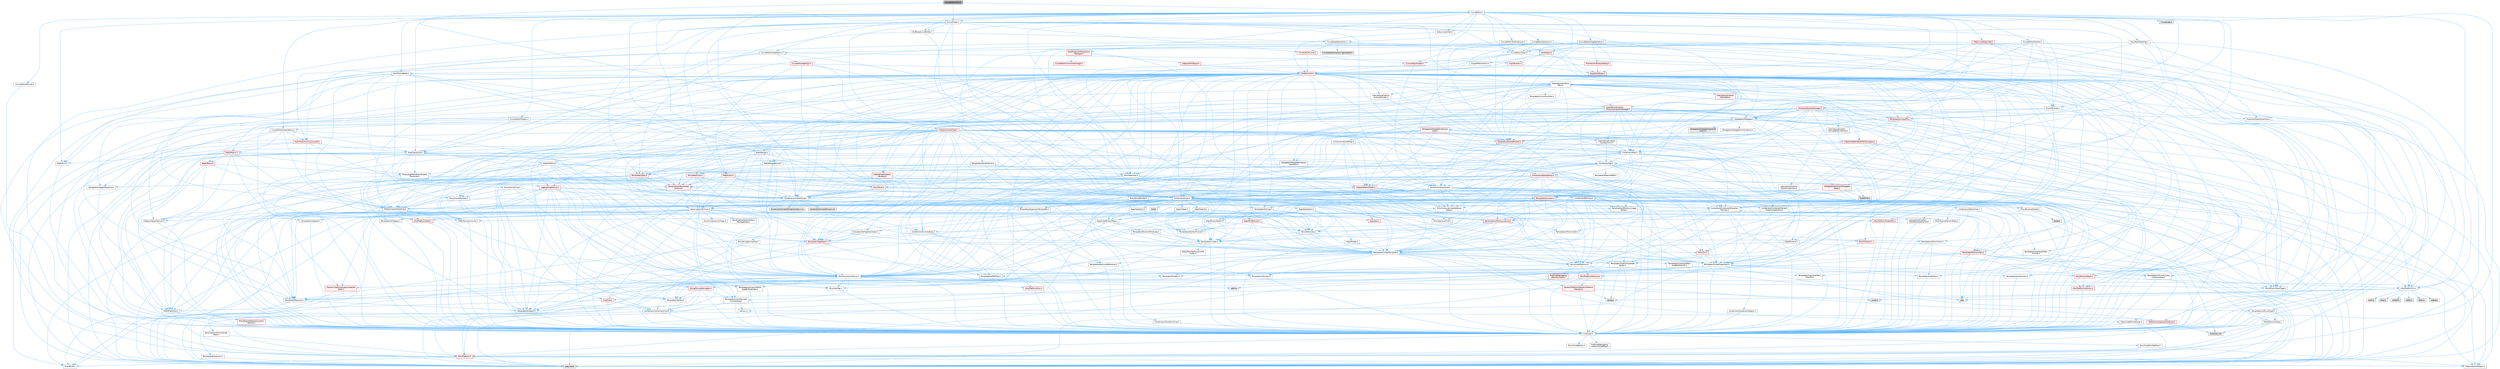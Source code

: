 digraph "CurveEditorUtils.h"
{
 // INTERACTIVE_SVG=YES
 // LATEX_PDF_SIZE
  bgcolor="transparent";
  edge [fontname=Helvetica,fontsize=10,labelfontname=Helvetica,labelfontsize=10];
  node [fontname=Helvetica,fontsize=10,shape=box,height=0.2,width=0.4];
  Node1 [id="Node000001",label="CurveEditorUtils.h",height=0.2,width=0.4,color="gray40", fillcolor="grey60", style="filled", fontcolor="black",tooltip=" "];
  Node1 -> Node2 [id="edge1_Node000001_Node000002",color="steelblue1",style="solid",tooltip=" "];
  Node2 [id="Node000002",label="Containers/Array.h",height=0.2,width=0.4,color="grey40", fillcolor="white", style="filled",URL="$df/dd0/Array_8h.html",tooltip=" "];
  Node2 -> Node3 [id="edge2_Node000002_Node000003",color="steelblue1",style="solid",tooltip=" "];
  Node3 [id="Node000003",label="CoreTypes.h",height=0.2,width=0.4,color="grey40", fillcolor="white", style="filled",URL="$dc/dec/CoreTypes_8h.html",tooltip=" "];
  Node3 -> Node4 [id="edge3_Node000003_Node000004",color="steelblue1",style="solid",tooltip=" "];
  Node4 [id="Node000004",label="HAL/Platform.h",height=0.2,width=0.4,color="red", fillcolor="#FFF0F0", style="filled",URL="$d9/dd0/Platform_8h.html",tooltip=" "];
  Node4 -> Node5 [id="edge4_Node000004_Node000005",color="steelblue1",style="solid",tooltip=" "];
  Node5 [id="Node000005",label="Misc/Build.h",height=0.2,width=0.4,color="grey40", fillcolor="white", style="filled",URL="$d3/dbb/Build_8h.html",tooltip=" "];
  Node4 -> Node7 [id="edge5_Node000004_Node000007",color="steelblue1",style="solid",tooltip=" "];
  Node7 [id="Node000007",label="type_traits",height=0.2,width=0.4,color="grey60", fillcolor="#E0E0E0", style="filled",tooltip=" "];
  Node4 -> Node8 [id="edge6_Node000004_Node000008",color="steelblue1",style="solid",tooltip=" "];
  Node8 [id="Node000008",label="PreprocessorHelpers.h",height=0.2,width=0.4,color="grey40", fillcolor="white", style="filled",URL="$db/ddb/PreprocessorHelpers_8h.html",tooltip=" "];
  Node3 -> Node14 [id="edge7_Node000003_Node000014",color="steelblue1",style="solid",tooltip=" "];
  Node14 [id="Node000014",label="ProfilingDebugging\l/UMemoryDefines.h",height=0.2,width=0.4,color="grey40", fillcolor="white", style="filled",URL="$d2/da2/UMemoryDefines_8h.html",tooltip=" "];
  Node3 -> Node15 [id="edge8_Node000003_Node000015",color="steelblue1",style="solid",tooltip=" "];
  Node15 [id="Node000015",label="Misc/CoreMiscDefines.h",height=0.2,width=0.4,color="grey40", fillcolor="white", style="filled",URL="$da/d38/CoreMiscDefines_8h.html",tooltip=" "];
  Node15 -> Node4 [id="edge9_Node000015_Node000004",color="steelblue1",style="solid",tooltip=" "];
  Node15 -> Node8 [id="edge10_Node000015_Node000008",color="steelblue1",style="solid",tooltip=" "];
  Node3 -> Node16 [id="edge11_Node000003_Node000016",color="steelblue1",style="solid",tooltip=" "];
  Node16 [id="Node000016",label="Misc/CoreDefines.h",height=0.2,width=0.4,color="grey40", fillcolor="white", style="filled",URL="$d3/dd2/CoreDefines_8h.html",tooltip=" "];
  Node2 -> Node17 [id="edge12_Node000002_Node000017",color="steelblue1",style="solid",tooltip=" "];
  Node17 [id="Node000017",label="Misc/AssertionMacros.h",height=0.2,width=0.4,color="grey40", fillcolor="white", style="filled",URL="$d0/dfa/AssertionMacros_8h.html",tooltip=" "];
  Node17 -> Node3 [id="edge13_Node000017_Node000003",color="steelblue1",style="solid",tooltip=" "];
  Node17 -> Node4 [id="edge14_Node000017_Node000004",color="steelblue1",style="solid",tooltip=" "];
  Node17 -> Node18 [id="edge15_Node000017_Node000018",color="steelblue1",style="solid",tooltip=" "];
  Node18 [id="Node000018",label="HAL/PlatformMisc.h",height=0.2,width=0.4,color="red", fillcolor="#FFF0F0", style="filled",URL="$d0/df5/PlatformMisc_8h.html",tooltip=" "];
  Node18 -> Node3 [id="edge16_Node000018_Node000003",color="steelblue1",style="solid",tooltip=" "];
  Node17 -> Node8 [id="edge17_Node000017_Node000008",color="steelblue1",style="solid",tooltip=" "];
  Node17 -> Node54 [id="edge18_Node000017_Node000054",color="steelblue1",style="solid",tooltip=" "];
  Node54 [id="Node000054",label="Templates/EnableIf.h",height=0.2,width=0.4,color="grey40", fillcolor="white", style="filled",URL="$d7/d60/EnableIf_8h.html",tooltip=" "];
  Node54 -> Node3 [id="edge19_Node000054_Node000003",color="steelblue1",style="solid",tooltip=" "];
  Node17 -> Node55 [id="edge20_Node000017_Node000055",color="steelblue1",style="solid",tooltip=" "];
  Node55 [id="Node000055",label="Templates/IsArrayOrRefOf\lTypeByPredicate.h",height=0.2,width=0.4,color="grey40", fillcolor="white", style="filled",URL="$d6/da1/IsArrayOrRefOfTypeByPredicate_8h.html",tooltip=" "];
  Node55 -> Node3 [id="edge21_Node000055_Node000003",color="steelblue1",style="solid",tooltip=" "];
  Node17 -> Node56 [id="edge22_Node000017_Node000056",color="steelblue1",style="solid",tooltip=" "];
  Node56 [id="Node000056",label="Templates/IsValidVariadic\lFunctionArg.h",height=0.2,width=0.4,color="grey40", fillcolor="white", style="filled",URL="$d0/dc8/IsValidVariadicFunctionArg_8h.html",tooltip=" "];
  Node56 -> Node3 [id="edge23_Node000056_Node000003",color="steelblue1",style="solid",tooltip=" "];
  Node56 -> Node57 [id="edge24_Node000056_Node000057",color="steelblue1",style="solid",tooltip=" "];
  Node57 [id="Node000057",label="IsEnum.h",height=0.2,width=0.4,color="grey40", fillcolor="white", style="filled",URL="$d4/de5/IsEnum_8h.html",tooltip=" "];
  Node56 -> Node7 [id="edge25_Node000056_Node000007",color="steelblue1",style="solid",tooltip=" "];
  Node17 -> Node58 [id="edge26_Node000017_Node000058",color="steelblue1",style="solid",tooltip=" "];
  Node58 [id="Node000058",label="Traits/IsCharEncodingCompatible\lWith.h",height=0.2,width=0.4,color="red", fillcolor="#FFF0F0", style="filled",URL="$df/dd1/IsCharEncodingCompatibleWith_8h.html",tooltip=" "];
  Node58 -> Node7 [id="edge27_Node000058_Node000007",color="steelblue1",style="solid",tooltip=" "];
  Node17 -> Node60 [id="edge28_Node000017_Node000060",color="steelblue1",style="solid",tooltip=" "];
  Node60 [id="Node000060",label="Misc/VarArgs.h",height=0.2,width=0.4,color="grey40", fillcolor="white", style="filled",URL="$d5/d6f/VarArgs_8h.html",tooltip=" "];
  Node60 -> Node3 [id="edge29_Node000060_Node000003",color="steelblue1",style="solid",tooltip=" "];
  Node17 -> Node61 [id="edge30_Node000017_Node000061",color="steelblue1",style="solid",tooltip=" "];
  Node61 [id="Node000061",label="String/FormatStringSan.h",height=0.2,width=0.4,color="red", fillcolor="#FFF0F0", style="filled",URL="$d3/d8b/FormatStringSan_8h.html",tooltip=" "];
  Node61 -> Node7 [id="edge31_Node000061_Node000007",color="steelblue1",style="solid",tooltip=" "];
  Node61 -> Node3 [id="edge32_Node000061_Node000003",color="steelblue1",style="solid",tooltip=" "];
  Node61 -> Node62 [id="edge33_Node000061_Node000062",color="steelblue1",style="solid",tooltip=" "];
  Node62 [id="Node000062",label="Templates/Requires.h",height=0.2,width=0.4,color="grey40", fillcolor="white", style="filled",URL="$dc/d96/Requires_8h.html",tooltip=" "];
  Node62 -> Node54 [id="edge34_Node000062_Node000054",color="steelblue1",style="solid",tooltip=" "];
  Node62 -> Node7 [id="edge35_Node000062_Node000007",color="steelblue1",style="solid",tooltip=" "];
  Node61 -> Node63 [id="edge36_Node000061_Node000063",color="steelblue1",style="solid",tooltip=" "];
  Node63 [id="Node000063",label="Templates/Identity.h",height=0.2,width=0.4,color="grey40", fillcolor="white", style="filled",URL="$d0/dd5/Identity_8h.html",tooltip=" "];
  Node61 -> Node56 [id="edge37_Node000061_Node000056",color="steelblue1",style="solid",tooltip=" "];
  Node61 -> Node26 [id="edge38_Node000061_Node000026",color="steelblue1",style="solid",tooltip=" "];
  Node26 [id="Node000026",label="Containers/ContainersFwd.h",height=0.2,width=0.4,color="grey40", fillcolor="white", style="filled",URL="$d4/d0a/ContainersFwd_8h.html",tooltip=" "];
  Node26 -> Node4 [id="edge39_Node000026_Node000004",color="steelblue1",style="solid",tooltip=" "];
  Node26 -> Node3 [id="edge40_Node000026_Node000003",color="steelblue1",style="solid",tooltip=" "];
  Node26 -> Node23 [id="edge41_Node000026_Node000023",color="steelblue1",style="solid",tooltip=" "];
  Node23 [id="Node000023",label="Traits/IsContiguousContainer.h",height=0.2,width=0.4,color="red", fillcolor="#FFF0F0", style="filled",URL="$d5/d3c/IsContiguousContainer_8h.html",tooltip=" "];
  Node23 -> Node3 [id="edge42_Node000023_Node000003",color="steelblue1",style="solid",tooltip=" "];
  Node23 -> Node22 [id="edge43_Node000023_Node000022",color="steelblue1",style="solid",tooltip=" "];
  Node22 [id="Node000022",label="initializer_list",height=0.2,width=0.4,color="grey60", fillcolor="#E0E0E0", style="filled",tooltip=" "];
  Node17 -> Node67 [id="edge44_Node000017_Node000067",color="steelblue1",style="solid",tooltip=" "];
  Node67 [id="Node000067",label="atomic",height=0.2,width=0.4,color="grey60", fillcolor="#E0E0E0", style="filled",tooltip=" "];
  Node2 -> Node68 [id="edge45_Node000002_Node000068",color="steelblue1",style="solid",tooltip=" "];
  Node68 [id="Node000068",label="Misc/IntrusiveUnsetOptional\lState.h",height=0.2,width=0.4,color="grey40", fillcolor="white", style="filled",URL="$d2/d0a/IntrusiveUnsetOptionalState_8h.html",tooltip=" "];
  Node68 -> Node69 [id="edge46_Node000068_Node000069",color="steelblue1",style="solid",tooltip=" "];
  Node69 [id="Node000069",label="Misc/OptionalFwd.h",height=0.2,width=0.4,color="grey40", fillcolor="white", style="filled",URL="$dc/d50/OptionalFwd_8h.html",tooltip=" "];
  Node2 -> Node70 [id="edge47_Node000002_Node000070",color="steelblue1",style="solid",tooltip=" "];
  Node70 [id="Node000070",label="Misc/ReverseIterate.h",height=0.2,width=0.4,color="grey40", fillcolor="white", style="filled",URL="$db/de3/ReverseIterate_8h.html",tooltip=" "];
  Node70 -> Node4 [id="edge48_Node000070_Node000004",color="steelblue1",style="solid",tooltip=" "];
  Node70 -> Node71 [id="edge49_Node000070_Node000071",color="steelblue1",style="solid",tooltip=" "];
  Node71 [id="Node000071",label="iterator",height=0.2,width=0.4,color="grey60", fillcolor="#E0E0E0", style="filled",tooltip=" "];
  Node2 -> Node72 [id="edge50_Node000002_Node000072",color="steelblue1",style="solid",tooltip=" "];
  Node72 [id="Node000072",label="HAL/UnrealMemory.h",height=0.2,width=0.4,color="grey40", fillcolor="white", style="filled",URL="$d9/d96/UnrealMemory_8h.html",tooltip=" "];
  Node72 -> Node3 [id="edge51_Node000072_Node000003",color="steelblue1",style="solid",tooltip=" "];
  Node72 -> Node73 [id="edge52_Node000072_Node000073",color="steelblue1",style="solid",tooltip=" "];
  Node73 [id="Node000073",label="GenericPlatform/GenericPlatform\lMemory.h",height=0.2,width=0.4,color="red", fillcolor="#FFF0F0", style="filled",URL="$dd/d22/GenericPlatformMemory_8h.html",tooltip=" "];
  Node73 -> Node25 [id="edge53_Node000073_Node000025",color="steelblue1",style="solid",tooltip=" "];
  Node25 [id="Node000025",label="CoreFwd.h",height=0.2,width=0.4,color="red", fillcolor="#FFF0F0", style="filled",URL="$d1/d1e/CoreFwd_8h.html",tooltip=" "];
  Node25 -> Node3 [id="edge54_Node000025_Node000003",color="steelblue1",style="solid",tooltip=" "];
  Node25 -> Node26 [id="edge55_Node000025_Node000026",color="steelblue1",style="solid",tooltip=" "];
  Node25 -> Node27 [id="edge56_Node000025_Node000027",color="steelblue1",style="solid",tooltip=" "];
  Node27 [id="Node000027",label="Math/MathFwd.h",height=0.2,width=0.4,color="grey40", fillcolor="white", style="filled",URL="$d2/d10/MathFwd_8h.html",tooltip=" "];
  Node27 -> Node4 [id="edge57_Node000027_Node000004",color="steelblue1",style="solid",tooltip=" "];
  Node73 -> Node3 [id="edge58_Node000073_Node000003",color="steelblue1",style="solid",tooltip=" "];
  Node73 -> Node39 [id="edge59_Node000073_Node000039",color="steelblue1",style="solid",tooltip=" "];
  Node39 [id="Node000039",label="string.h",height=0.2,width=0.4,color="grey60", fillcolor="#E0E0E0", style="filled",tooltip=" "];
  Node73 -> Node32 [id="edge60_Node000073_Node000032",color="steelblue1",style="solid",tooltip=" "];
  Node32 [id="Node000032",label="wchar.h",height=0.2,width=0.4,color="grey60", fillcolor="#E0E0E0", style="filled",tooltip=" "];
  Node72 -> Node76 [id="edge61_Node000072_Node000076",color="steelblue1",style="solid",tooltip=" "];
  Node76 [id="Node000076",label="HAL/MemoryBase.h",height=0.2,width=0.4,color="red", fillcolor="#FFF0F0", style="filled",URL="$d6/d9f/MemoryBase_8h.html",tooltip=" "];
  Node76 -> Node3 [id="edge62_Node000076_Node000003",color="steelblue1",style="solid",tooltip=" "];
  Node76 -> Node47 [id="edge63_Node000076_Node000047",color="steelblue1",style="solid",tooltip=" "];
  Node47 [id="Node000047",label="HAL/PlatformAtomics.h",height=0.2,width=0.4,color="red", fillcolor="#FFF0F0", style="filled",URL="$d3/d36/PlatformAtomics_8h.html",tooltip=" "];
  Node47 -> Node3 [id="edge64_Node000047_Node000003",color="steelblue1",style="solid",tooltip=" "];
  Node76 -> Node30 [id="edge65_Node000076_Node000030",color="steelblue1",style="solid",tooltip=" "];
  Node30 [id="Node000030",label="HAL/PlatformCrt.h",height=0.2,width=0.4,color="grey40", fillcolor="white", style="filled",URL="$d8/d75/PlatformCrt_8h.html",tooltip=" "];
  Node30 -> Node31 [id="edge66_Node000030_Node000031",color="steelblue1",style="solid",tooltip=" "];
  Node31 [id="Node000031",label="new",height=0.2,width=0.4,color="grey60", fillcolor="#E0E0E0", style="filled",tooltip=" "];
  Node30 -> Node32 [id="edge67_Node000030_Node000032",color="steelblue1",style="solid",tooltip=" "];
  Node30 -> Node33 [id="edge68_Node000030_Node000033",color="steelblue1",style="solid",tooltip=" "];
  Node33 [id="Node000033",label="stddef.h",height=0.2,width=0.4,color="grey60", fillcolor="#E0E0E0", style="filled",tooltip=" "];
  Node30 -> Node34 [id="edge69_Node000030_Node000034",color="steelblue1",style="solid",tooltip=" "];
  Node34 [id="Node000034",label="stdlib.h",height=0.2,width=0.4,color="grey60", fillcolor="#E0E0E0", style="filled",tooltip=" "];
  Node30 -> Node35 [id="edge70_Node000030_Node000035",color="steelblue1",style="solid",tooltip=" "];
  Node35 [id="Node000035",label="stdio.h",height=0.2,width=0.4,color="grey60", fillcolor="#E0E0E0", style="filled",tooltip=" "];
  Node30 -> Node36 [id="edge71_Node000030_Node000036",color="steelblue1",style="solid",tooltip=" "];
  Node36 [id="Node000036",label="stdarg.h",height=0.2,width=0.4,color="grey60", fillcolor="#E0E0E0", style="filled",tooltip=" "];
  Node30 -> Node37 [id="edge72_Node000030_Node000037",color="steelblue1",style="solid",tooltip=" "];
  Node37 [id="Node000037",label="math.h",height=0.2,width=0.4,color="grey60", fillcolor="#E0E0E0", style="filled",tooltip=" "];
  Node30 -> Node38 [id="edge73_Node000030_Node000038",color="steelblue1",style="solid",tooltip=" "];
  Node38 [id="Node000038",label="float.h",height=0.2,width=0.4,color="grey60", fillcolor="#E0E0E0", style="filled",tooltip=" "];
  Node30 -> Node39 [id="edge74_Node000030_Node000039",color="steelblue1",style="solid",tooltip=" "];
  Node72 -> Node89 [id="edge75_Node000072_Node000089",color="steelblue1",style="solid",tooltip=" "];
  Node89 [id="Node000089",label="HAL/PlatformMemory.h",height=0.2,width=0.4,color="red", fillcolor="#FFF0F0", style="filled",URL="$de/d68/PlatformMemory_8h.html",tooltip=" "];
  Node89 -> Node3 [id="edge76_Node000089_Node000003",color="steelblue1",style="solid",tooltip=" "];
  Node89 -> Node73 [id="edge77_Node000089_Node000073",color="steelblue1",style="solid",tooltip=" "];
  Node72 -> Node91 [id="edge78_Node000072_Node000091",color="steelblue1",style="solid",tooltip=" "];
  Node91 [id="Node000091",label="ProfilingDebugging\l/MemoryTrace.h",height=0.2,width=0.4,color="red", fillcolor="#FFF0F0", style="filled",URL="$da/dd7/MemoryTrace_8h.html",tooltip=" "];
  Node91 -> Node4 [id="edge79_Node000091_Node000004",color="steelblue1",style="solid",tooltip=" "];
  Node91 -> Node42 [id="edge80_Node000091_Node000042",color="steelblue1",style="solid",tooltip=" "];
  Node42 [id="Node000042",label="Misc/EnumClassFlags.h",height=0.2,width=0.4,color="grey40", fillcolor="white", style="filled",URL="$d8/de7/EnumClassFlags_8h.html",tooltip=" "];
  Node72 -> Node92 [id="edge81_Node000072_Node000092",color="steelblue1",style="solid",tooltip=" "];
  Node92 [id="Node000092",label="Templates/IsPointer.h",height=0.2,width=0.4,color="grey40", fillcolor="white", style="filled",URL="$d7/d05/IsPointer_8h.html",tooltip=" "];
  Node92 -> Node3 [id="edge82_Node000092_Node000003",color="steelblue1",style="solid",tooltip=" "];
  Node2 -> Node93 [id="edge83_Node000002_Node000093",color="steelblue1",style="solid",tooltip=" "];
  Node93 [id="Node000093",label="Templates/UnrealTypeTraits.h",height=0.2,width=0.4,color="grey40", fillcolor="white", style="filled",URL="$d2/d2d/UnrealTypeTraits_8h.html",tooltip=" "];
  Node93 -> Node3 [id="edge84_Node000093_Node000003",color="steelblue1",style="solid",tooltip=" "];
  Node93 -> Node92 [id="edge85_Node000093_Node000092",color="steelblue1",style="solid",tooltip=" "];
  Node93 -> Node17 [id="edge86_Node000093_Node000017",color="steelblue1",style="solid",tooltip=" "];
  Node93 -> Node85 [id="edge87_Node000093_Node000085",color="steelblue1",style="solid",tooltip=" "];
  Node85 [id="Node000085",label="Templates/AndOrNot.h",height=0.2,width=0.4,color="grey40", fillcolor="white", style="filled",URL="$db/d0a/AndOrNot_8h.html",tooltip=" "];
  Node85 -> Node3 [id="edge88_Node000085_Node000003",color="steelblue1",style="solid",tooltip=" "];
  Node93 -> Node54 [id="edge89_Node000093_Node000054",color="steelblue1",style="solid",tooltip=" "];
  Node93 -> Node94 [id="edge90_Node000093_Node000094",color="steelblue1",style="solid",tooltip=" "];
  Node94 [id="Node000094",label="Templates/IsArithmetic.h",height=0.2,width=0.4,color="grey40", fillcolor="white", style="filled",URL="$d2/d5d/IsArithmetic_8h.html",tooltip=" "];
  Node94 -> Node3 [id="edge91_Node000094_Node000003",color="steelblue1",style="solid",tooltip=" "];
  Node93 -> Node57 [id="edge92_Node000093_Node000057",color="steelblue1",style="solid",tooltip=" "];
  Node93 -> Node95 [id="edge93_Node000093_Node000095",color="steelblue1",style="solid",tooltip=" "];
  Node95 [id="Node000095",label="Templates/Models.h",height=0.2,width=0.4,color="grey40", fillcolor="white", style="filled",URL="$d3/d0c/Models_8h.html",tooltip=" "];
  Node95 -> Node63 [id="edge94_Node000095_Node000063",color="steelblue1",style="solid",tooltip=" "];
  Node93 -> Node96 [id="edge95_Node000093_Node000096",color="steelblue1",style="solid",tooltip=" "];
  Node96 [id="Node000096",label="Templates/IsPODType.h",height=0.2,width=0.4,color="grey40", fillcolor="white", style="filled",URL="$d7/db1/IsPODType_8h.html",tooltip=" "];
  Node96 -> Node3 [id="edge96_Node000096_Node000003",color="steelblue1",style="solid",tooltip=" "];
  Node93 -> Node97 [id="edge97_Node000093_Node000097",color="steelblue1",style="solid",tooltip=" "];
  Node97 [id="Node000097",label="Templates/IsUECoreType.h",height=0.2,width=0.4,color="grey40", fillcolor="white", style="filled",URL="$d1/db8/IsUECoreType_8h.html",tooltip=" "];
  Node97 -> Node3 [id="edge98_Node000097_Node000003",color="steelblue1",style="solid",tooltip=" "];
  Node97 -> Node7 [id="edge99_Node000097_Node000007",color="steelblue1",style="solid",tooltip=" "];
  Node93 -> Node86 [id="edge100_Node000093_Node000086",color="steelblue1",style="solid",tooltip=" "];
  Node86 [id="Node000086",label="Templates/IsTriviallyCopy\lConstructible.h",height=0.2,width=0.4,color="grey40", fillcolor="white", style="filled",URL="$d3/d78/IsTriviallyCopyConstructible_8h.html",tooltip=" "];
  Node86 -> Node3 [id="edge101_Node000086_Node000003",color="steelblue1",style="solid",tooltip=" "];
  Node86 -> Node7 [id="edge102_Node000086_Node000007",color="steelblue1",style="solid",tooltip=" "];
  Node2 -> Node98 [id="edge103_Node000002_Node000098",color="steelblue1",style="solid",tooltip=" "];
  Node98 [id="Node000098",label="Templates/UnrealTemplate.h",height=0.2,width=0.4,color="grey40", fillcolor="white", style="filled",URL="$d4/d24/UnrealTemplate_8h.html",tooltip=" "];
  Node98 -> Node3 [id="edge104_Node000098_Node000003",color="steelblue1",style="solid",tooltip=" "];
  Node98 -> Node92 [id="edge105_Node000098_Node000092",color="steelblue1",style="solid",tooltip=" "];
  Node98 -> Node72 [id="edge106_Node000098_Node000072",color="steelblue1",style="solid",tooltip=" "];
  Node98 -> Node99 [id="edge107_Node000098_Node000099",color="steelblue1",style="solid",tooltip=" "];
  Node99 [id="Node000099",label="Templates/CopyQualifiers\lAndRefsFromTo.h",height=0.2,width=0.4,color="grey40", fillcolor="white", style="filled",URL="$d3/db3/CopyQualifiersAndRefsFromTo_8h.html",tooltip=" "];
  Node99 -> Node100 [id="edge108_Node000099_Node000100",color="steelblue1",style="solid",tooltip=" "];
  Node100 [id="Node000100",label="Templates/CopyQualifiers\lFromTo.h",height=0.2,width=0.4,color="grey40", fillcolor="white", style="filled",URL="$d5/db4/CopyQualifiersFromTo_8h.html",tooltip=" "];
  Node98 -> Node93 [id="edge109_Node000098_Node000093",color="steelblue1",style="solid",tooltip=" "];
  Node98 -> Node101 [id="edge110_Node000098_Node000101",color="steelblue1",style="solid",tooltip=" "];
  Node101 [id="Node000101",label="Templates/RemoveReference.h",height=0.2,width=0.4,color="grey40", fillcolor="white", style="filled",URL="$da/dbe/RemoveReference_8h.html",tooltip=" "];
  Node101 -> Node3 [id="edge111_Node000101_Node000003",color="steelblue1",style="solid",tooltip=" "];
  Node98 -> Node62 [id="edge112_Node000098_Node000062",color="steelblue1",style="solid",tooltip=" "];
  Node98 -> Node102 [id="edge113_Node000098_Node000102",color="steelblue1",style="solid",tooltip=" "];
  Node102 [id="Node000102",label="Templates/TypeCompatible\lBytes.h",height=0.2,width=0.4,color="grey40", fillcolor="white", style="filled",URL="$df/d0a/TypeCompatibleBytes_8h.html",tooltip=" "];
  Node102 -> Node3 [id="edge114_Node000102_Node000003",color="steelblue1",style="solid",tooltip=" "];
  Node102 -> Node39 [id="edge115_Node000102_Node000039",color="steelblue1",style="solid",tooltip=" "];
  Node102 -> Node31 [id="edge116_Node000102_Node000031",color="steelblue1",style="solid",tooltip=" "];
  Node102 -> Node7 [id="edge117_Node000102_Node000007",color="steelblue1",style="solid",tooltip=" "];
  Node98 -> Node63 [id="edge118_Node000098_Node000063",color="steelblue1",style="solid",tooltip=" "];
  Node98 -> Node23 [id="edge119_Node000098_Node000023",color="steelblue1",style="solid",tooltip=" "];
  Node98 -> Node103 [id="edge120_Node000098_Node000103",color="steelblue1",style="solid",tooltip=" "];
  Node103 [id="Node000103",label="Traits/UseBitwiseSwap.h",height=0.2,width=0.4,color="grey40", fillcolor="white", style="filled",URL="$db/df3/UseBitwiseSwap_8h.html",tooltip=" "];
  Node103 -> Node3 [id="edge121_Node000103_Node000003",color="steelblue1",style="solid",tooltip=" "];
  Node103 -> Node7 [id="edge122_Node000103_Node000007",color="steelblue1",style="solid",tooltip=" "];
  Node98 -> Node7 [id="edge123_Node000098_Node000007",color="steelblue1",style="solid",tooltip=" "];
  Node2 -> Node104 [id="edge124_Node000002_Node000104",color="steelblue1",style="solid",tooltip=" "];
  Node104 [id="Node000104",label="Containers/AllowShrinking.h",height=0.2,width=0.4,color="grey40", fillcolor="white", style="filled",URL="$d7/d1a/AllowShrinking_8h.html",tooltip=" "];
  Node104 -> Node3 [id="edge125_Node000104_Node000003",color="steelblue1",style="solid",tooltip=" "];
  Node2 -> Node105 [id="edge126_Node000002_Node000105",color="steelblue1",style="solid",tooltip=" "];
  Node105 [id="Node000105",label="Containers/ContainerAllocation\lPolicies.h",height=0.2,width=0.4,color="grey40", fillcolor="white", style="filled",URL="$d7/dff/ContainerAllocationPolicies_8h.html",tooltip=" "];
  Node105 -> Node3 [id="edge127_Node000105_Node000003",color="steelblue1",style="solid",tooltip=" "];
  Node105 -> Node106 [id="edge128_Node000105_Node000106",color="steelblue1",style="solid",tooltip=" "];
  Node106 [id="Node000106",label="Containers/ContainerHelpers.h",height=0.2,width=0.4,color="grey40", fillcolor="white", style="filled",URL="$d7/d33/ContainerHelpers_8h.html",tooltip=" "];
  Node106 -> Node3 [id="edge129_Node000106_Node000003",color="steelblue1",style="solid",tooltip=" "];
  Node105 -> Node105 [id="edge130_Node000105_Node000105",color="steelblue1",style="solid",tooltip=" "];
  Node105 -> Node107 [id="edge131_Node000105_Node000107",color="steelblue1",style="solid",tooltip=" "];
  Node107 [id="Node000107",label="HAL/PlatformMath.h",height=0.2,width=0.4,color="red", fillcolor="#FFF0F0", style="filled",URL="$dc/d53/PlatformMath_8h.html",tooltip=" "];
  Node107 -> Node3 [id="edge132_Node000107_Node000003",color="steelblue1",style="solid",tooltip=" "];
  Node105 -> Node72 [id="edge133_Node000105_Node000072",color="steelblue1",style="solid",tooltip=" "];
  Node105 -> Node40 [id="edge134_Node000105_Node000040",color="steelblue1",style="solid",tooltip=" "];
  Node40 [id="Node000040",label="Math/NumericLimits.h",height=0.2,width=0.4,color="grey40", fillcolor="white", style="filled",URL="$df/d1b/NumericLimits_8h.html",tooltip=" "];
  Node40 -> Node3 [id="edge135_Node000040_Node000003",color="steelblue1",style="solid",tooltip=" "];
  Node105 -> Node17 [id="edge136_Node000105_Node000017",color="steelblue1",style="solid",tooltip=" "];
  Node105 -> Node115 [id="edge137_Node000105_Node000115",color="steelblue1",style="solid",tooltip=" "];
  Node115 [id="Node000115",label="Templates/IsPolymorphic.h",height=0.2,width=0.4,color="grey40", fillcolor="white", style="filled",URL="$dc/d20/IsPolymorphic_8h.html",tooltip=" "];
  Node105 -> Node116 [id="edge138_Node000105_Node000116",color="steelblue1",style="solid",tooltip=" "];
  Node116 [id="Node000116",label="Templates/MemoryOps.h",height=0.2,width=0.4,color="red", fillcolor="#FFF0F0", style="filled",URL="$db/dea/MemoryOps_8h.html",tooltip=" "];
  Node116 -> Node3 [id="edge139_Node000116_Node000003",color="steelblue1",style="solid",tooltip=" "];
  Node116 -> Node72 [id="edge140_Node000116_Node000072",color="steelblue1",style="solid",tooltip=" "];
  Node116 -> Node86 [id="edge141_Node000116_Node000086",color="steelblue1",style="solid",tooltip=" "];
  Node116 -> Node62 [id="edge142_Node000116_Node000062",color="steelblue1",style="solid",tooltip=" "];
  Node116 -> Node93 [id="edge143_Node000116_Node000093",color="steelblue1",style="solid",tooltip=" "];
  Node116 -> Node103 [id="edge144_Node000116_Node000103",color="steelblue1",style="solid",tooltip=" "];
  Node116 -> Node31 [id="edge145_Node000116_Node000031",color="steelblue1",style="solid",tooltip=" "];
  Node116 -> Node7 [id="edge146_Node000116_Node000007",color="steelblue1",style="solid",tooltip=" "];
  Node105 -> Node102 [id="edge147_Node000105_Node000102",color="steelblue1",style="solid",tooltip=" "];
  Node105 -> Node7 [id="edge148_Node000105_Node000007",color="steelblue1",style="solid",tooltip=" "];
  Node2 -> Node117 [id="edge149_Node000002_Node000117",color="steelblue1",style="solid",tooltip=" "];
  Node117 [id="Node000117",label="Containers/ContainerElement\lTypeCompatibility.h",height=0.2,width=0.4,color="grey40", fillcolor="white", style="filled",URL="$df/ddf/ContainerElementTypeCompatibility_8h.html",tooltip=" "];
  Node117 -> Node3 [id="edge150_Node000117_Node000003",color="steelblue1",style="solid",tooltip=" "];
  Node117 -> Node93 [id="edge151_Node000117_Node000093",color="steelblue1",style="solid",tooltip=" "];
  Node2 -> Node118 [id="edge152_Node000002_Node000118",color="steelblue1",style="solid",tooltip=" "];
  Node118 [id="Node000118",label="Serialization/Archive.h",height=0.2,width=0.4,color="grey40", fillcolor="white", style="filled",URL="$d7/d3b/Archive_8h.html",tooltip=" "];
  Node118 -> Node25 [id="edge153_Node000118_Node000025",color="steelblue1",style="solid",tooltip=" "];
  Node118 -> Node3 [id="edge154_Node000118_Node000003",color="steelblue1",style="solid",tooltip=" "];
  Node118 -> Node119 [id="edge155_Node000118_Node000119",color="steelblue1",style="solid",tooltip=" "];
  Node119 [id="Node000119",label="HAL/PlatformProperties.h",height=0.2,width=0.4,color="red", fillcolor="#FFF0F0", style="filled",URL="$d9/db0/PlatformProperties_8h.html",tooltip=" "];
  Node119 -> Node3 [id="edge156_Node000119_Node000003",color="steelblue1",style="solid",tooltip=" "];
  Node118 -> Node122 [id="edge157_Node000118_Node000122",color="steelblue1",style="solid",tooltip=" "];
  Node122 [id="Node000122",label="Internationalization\l/TextNamespaceFwd.h",height=0.2,width=0.4,color="grey40", fillcolor="white", style="filled",URL="$d8/d97/TextNamespaceFwd_8h.html",tooltip=" "];
  Node122 -> Node3 [id="edge158_Node000122_Node000003",color="steelblue1",style="solid",tooltip=" "];
  Node118 -> Node27 [id="edge159_Node000118_Node000027",color="steelblue1",style="solid",tooltip=" "];
  Node118 -> Node17 [id="edge160_Node000118_Node000017",color="steelblue1",style="solid",tooltip=" "];
  Node118 -> Node5 [id="edge161_Node000118_Node000005",color="steelblue1",style="solid",tooltip=" "];
  Node118 -> Node41 [id="edge162_Node000118_Node000041",color="steelblue1",style="solid",tooltip=" "];
  Node41 [id="Node000041",label="Misc/CompressionFlags.h",height=0.2,width=0.4,color="grey40", fillcolor="white", style="filled",URL="$d9/d76/CompressionFlags_8h.html",tooltip=" "];
  Node118 -> Node123 [id="edge163_Node000118_Node000123",color="steelblue1",style="solid",tooltip=" "];
  Node123 [id="Node000123",label="Misc/EngineVersionBase.h",height=0.2,width=0.4,color="grey40", fillcolor="white", style="filled",URL="$d5/d2b/EngineVersionBase_8h.html",tooltip=" "];
  Node123 -> Node3 [id="edge164_Node000123_Node000003",color="steelblue1",style="solid",tooltip=" "];
  Node118 -> Node60 [id="edge165_Node000118_Node000060",color="steelblue1",style="solid",tooltip=" "];
  Node118 -> Node124 [id="edge166_Node000118_Node000124",color="steelblue1",style="solid",tooltip=" "];
  Node124 [id="Node000124",label="Serialization/ArchiveCook\lData.h",height=0.2,width=0.4,color="grey40", fillcolor="white", style="filled",URL="$dc/db6/ArchiveCookData_8h.html",tooltip=" "];
  Node124 -> Node4 [id="edge167_Node000124_Node000004",color="steelblue1",style="solid",tooltip=" "];
  Node118 -> Node125 [id="edge168_Node000118_Node000125",color="steelblue1",style="solid",tooltip=" "];
  Node125 [id="Node000125",label="Serialization/ArchiveSave\lPackageData.h",height=0.2,width=0.4,color="grey40", fillcolor="white", style="filled",URL="$d1/d37/ArchiveSavePackageData_8h.html",tooltip=" "];
  Node118 -> Node54 [id="edge169_Node000118_Node000054",color="steelblue1",style="solid",tooltip=" "];
  Node118 -> Node55 [id="edge170_Node000118_Node000055",color="steelblue1",style="solid",tooltip=" "];
  Node118 -> Node126 [id="edge171_Node000118_Node000126",color="steelblue1",style="solid",tooltip=" "];
  Node126 [id="Node000126",label="Templates/IsEnumClass.h",height=0.2,width=0.4,color="grey40", fillcolor="white", style="filled",URL="$d7/d15/IsEnumClass_8h.html",tooltip=" "];
  Node126 -> Node3 [id="edge172_Node000126_Node000003",color="steelblue1",style="solid",tooltip=" "];
  Node126 -> Node85 [id="edge173_Node000126_Node000085",color="steelblue1",style="solid",tooltip=" "];
  Node118 -> Node112 [id="edge174_Node000118_Node000112",color="steelblue1",style="solid",tooltip=" "];
  Node112 [id="Node000112",label="Templates/IsSigned.h",height=0.2,width=0.4,color="grey40", fillcolor="white", style="filled",URL="$d8/dd8/IsSigned_8h.html",tooltip=" "];
  Node112 -> Node3 [id="edge175_Node000112_Node000003",color="steelblue1",style="solid",tooltip=" "];
  Node118 -> Node56 [id="edge176_Node000118_Node000056",color="steelblue1",style="solid",tooltip=" "];
  Node118 -> Node98 [id="edge177_Node000118_Node000098",color="steelblue1",style="solid",tooltip=" "];
  Node118 -> Node58 [id="edge178_Node000118_Node000058",color="steelblue1",style="solid",tooltip=" "];
  Node118 -> Node127 [id="edge179_Node000118_Node000127",color="steelblue1",style="solid",tooltip=" "];
  Node127 [id="Node000127",label="UObject/ObjectVersion.h",height=0.2,width=0.4,color="grey40", fillcolor="white", style="filled",URL="$da/d63/ObjectVersion_8h.html",tooltip=" "];
  Node127 -> Node3 [id="edge180_Node000127_Node000003",color="steelblue1",style="solid",tooltip=" "];
  Node2 -> Node128 [id="edge181_Node000002_Node000128",color="steelblue1",style="solid",tooltip=" "];
  Node128 [id="Node000128",label="Serialization/MemoryImage\lWriter.h",height=0.2,width=0.4,color="grey40", fillcolor="white", style="filled",URL="$d0/d08/MemoryImageWriter_8h.html",tooltip=" "];
  Node128 -> Node3 [id="edge182_Node000128_Node000003",color="steelblue1",style="solid",tooltip=" "];
  Node128 -> Node129 [id="edge183_Node000128_Node000129",color="steelblue1",style="solid",tooltip=" "];
  Node129 [id="Node000129",label="Serialization/MemoryLayout.h",height=0.2,width=0.4,color="red", fillcolor="#FFF0F0", style="filled",URL="$d7/d66/MemoryLayout_8h.html",tooltip=" "];
  Node129 -> Node132 [id="edge184_Node000129_Node000132",color="steelblue1",style="solid",tooltip=" "];
  Node132 [id="Node000132",label="Containers/EnumAsByte.h",height=0.2,width=0.4,color="grey40", fillcolor="white", style="filled",URL="$d6/d9a/EnumAsByte_8h.html",tooltip=" "];
  Node132 -> Node3 [id="edge185_Node000132_Node000003",color="steelblue1",style="solid",tooltip=" "];
  Node132 -> Node96 [id="edge186_Node000132_Node000096",color="steelblue1",style="solid",tooltip=" "];
  Node132 -> Node133 [id="edge187_Node000132_Node000133",color="steelblue1",style="solid",tooltip=" "];
  Node133 [id="Node000133",label="Templates/TypeHash.h",height=0.2,width=0.4,color="red", fillcolor="#FFF0F0", style="filled",URL="$d1/d62/TypeHash_8h.html",tooltip=" "];
  Node133 -> Node3 [id="edge188_Node000133_Node000003",color="steelblue1",style="solid",tooltip=" "];
  Node133 -> Node62 [id="edge189_Node000133_Node000062",color="steelblue1",style="solid",tooltip=" "];
  Node133 -> Node134 [id="edge190_Node000133_Node000134",color="steelblue1",style="solid",tooltip=" "];
  Node134 [id="Node000134",label="Misc/Crc.h",height=0.2,width=0.4,color="red", fillcolor="#FFF0F0", style="filled",URL="$d4/dd2/Crc_8h.html",tooltip=" "];
  Node134 -> Node3 [id="edge191_Node000134_Node000003",color="steelblue1",style="solid",tooltip=" "];
  Node134 -> Node17 [id="edge192_Node000134_Node000017",color="steelblue1",style="solid",tooltip=" "];
  Node134 -> Node93 [id="edge193_Node000134_Node000093",color="steelblue1",style="solid",tooltip=" "];
  Node133 -> Node7 [id="edge194_Node000133_Node000007",color="steelblue1",style="solid",tooltip=" "];
  Node129 -> Node72 [id="edge195_Node000129_Node000072",color="steelblue1",style="solid",tooltip=" "];
  Node129 -> Node54 [id="edge196_Node000129_Node000054",color="steelblue1",style="solid",tooltip=" "];
  Node129 -> Node115 [id="edge197_Node000129_Node000115",color="steelblue1",style="solid",tooltip=" "];
  Node129 -> Node95 [id="edge198_Node000129_Node000095",color="steelblue1",style="solid",tooltip=" "];
  Node129 -> Node98 [id="edge199_Node000129_Node000098",color="steelblue1",style="solid",tooltip=" "];
  Node2 -> Node142 [id="edge200_Node000002_Node000142",color="steelblue1",style="solid",tooltip=" "];
  Node142 [id="Node000142",label="Algo/Heapify.h",height=0.2,width=0.4,color="grey40", fillcolor="white", style="filled",URL="$d0/d2a/Heapify_8h.html",tooltip=" "];
  Node142 -> Node143 [id="edge201_Node000142_Node000143",color="steelblue1",style="solid",tooltip=" "];
  Node143 [id="Node000143",label="Algo/Impl/BinaryHeap.h",height=0.2,width=0.4,color="grey40", fillcolor="white", style="filled",URL="$d7/da3/Algo_2Impl_2BinaryHeap_8h.html",tooltip=" "];
  Node143 -> Node144 [id="edge202_Node000143_Node000144",color="steelblue1",style="solid",tooltip=" "];
  Node144 [id="Node000144",label="Templates/Invoke.h",height=0.2,width=0.4,color="grey40", fillcolor="white", style="filled",URL="$d7/deb/Invoke_8h.html",tooltip=" "];
  Node144 -> Node3 [id="edge203_Node000144_Node000003",color="steelblue1",style="solid",tooltip=" "];
  Node144 -> Node145 [id="edge204_Node000144_Node000145",color="steelblue1",style="solid",tooltip=" "];
  Node145 [id="Node000145",label="Traits/MemberFunctionPtr\lOuter.h",height=0.2,width=0.4,color="grey40", fillcolor="white", style="filled",URL="$db/da7/MemberFunctionPtrOuter_8h.html",tooltip=" "];
  Node144 -> Node98 [id="edge205_Node000144_Node000098",color="steelblue1",style="solid",tooltip=" "];
  Node144 -> Node7 [id="edge206_Node000144_Node000007",color="steelblue1",style="solid",tooltip=" "];
  Node143 -> Node146 [id="edge207_Node000143_Node000146",color="steelblue1",style="solid",tooltip=" "];
  Node146 [id="Node000146",label="Templates/Projection.h",height=0.2,width=0.4,color="grey40", fillcolor="white", style="filled",URL="$d7/df0/Projection_8h.html",tooltip=" "];
  Node146 -> Node7 [id="edge208_Node000146_Node000007",color="steelblue1",style="solid",tooltip=" "];
  Node143 -> Node147 [id="edge209_Node000143_Node000147",color="steelblue1",style="solid",tooltip=" "];
  Node147 [id="Node000147",label="Templates/ReversePredicate.h",height=0.2,width=0.4,color="grey40", fillcolor="white", style="filled",URL="$d8/d28/ReversePredicate_8h.html",tooltip=" "];
  Node147 -> Node144 [id="edge210_Node000147_Node000144",color="steelblue1",style="solid",tooltip=" "];
  Node147 -> Node98 [id="edge211_Node000147_Node000098",color="steelblue1",style="solid",tooltip=" "];
  Node143 -> Node7 [id="edge212_Node000143_Node000007",color="steelblue1",style="solid",tooltip=" "];
  Node142 -> Node148 [id="edge213_Node000142_Node000148",color="steelblue1",style="solid",tooltip=" "];
  Node148 [id="Node000148",label="Templates/IdentityFunctor.h",height=0.2,width=0.4,color="grey40", fillcolor="white", style="filled",URL="$d7/d2e/IdentityFunctor_8h.html",tooltip=" "];
  Node148 -> Node4 [id="edge214_Node000148_Node000004",color="steelblue1",style="solid",tooltip=" "];
  Node142 -> Node144 [id="edge215_Node000142_Node000144",color="steelblue1",style="solid",tooltip=" "];
  Node142 -> Node149 [id="edge216_Node000142_Node000149",color="steelblue1",style="solid",tooltip=" "];
  Node149 [id="Node000149",label="Templates/Less.h",height=0.2,width=0.4,color="grey40", fillcolor="white", style="filled",URL="$de/dc8/Less_8h.html",tooltip=" "];
  Node149 -> Node3 [id="edge217_Node000149_Node000003",color="steelblue1",style="solid",tooltip=" "];
  Node149 -> Node98 [id="edge218_Node000149_Node000098",color="steelblue1",style="solid",tooltip=" "];
  Node142 -> Node98 [id="edge219_Node000142_Node000098",color="steelblue1",style="solid",tooltip=" "];
  Node2 -> Node150 [id="edge220_Node000002_Node000150",color="steelblue1",style="solid",tooltip=" "];
  Node150 [id="Node000150",label="Algo/HeapSort.h",height=0.2,width=0.4,color="grey40", fillcolor="white", style="filled",URL="$d3/d92/HeapSort_8h.html",tooltip=" "];
  Node150 -> Node143 [id="edge221_Node000150_Node000143",color="steelblue1",style="solid",tooltip=" "];
  Node150 -> Node148 [id="edge222_Node000150_Node000148",color="steelblue1",style="solid",tooltip=" "];
  Node150 -> Node149 [id="edge223_Node000150_Node000149",color="steelblue1",style="solid",tooltip=" "];
  Node150 -> Node98 [id="edge224_Node000150_Node000098",color="steelblue1",style="solid",tooltip=" "];
  Node2 -> Node151 [id="edge225_Node000002_Node000151",color="steelblue1",style="solid",tooltip=" "];
  Node151 [id="Node000151",label="Algo/IsHeap.h",height=0.2,width=0.4,color="grey40", fillcolor="white", style="filled",URL="$de/d32/IsHeap_8h.html",tooltip=" "];
  Node151 -> Node143 [id="edge226_Node000151_Node000143",color="steelblue1",style="solid",tooltip=" "];
  Node151 -> Node148 [id="edge227_Node000151_Node000148",color="steelblue1",style="solid",tooltip=" "];
  Node151 -> Node144 [id="edge228_Node000151_Node000144",color="steelblue1",style="solid",tooltip=" "];
  Node151 -> Node149 [id="edge229_Node000151_Node000149",color="steelblue1",style="solid",tooltip=" "];
  Node151 -> Node98 [id="edge230_Node000151_Node000098",color="steelblue1",style="solid",tooltip=" "];
  Node2 -> Node143 [id="edge231_Node000002_Node000143",color="steelblue1",style="solid",tooltip=" "];
  Node2 -> Node152 [id="edge232_Node000002_Node000152",color="steelblue1",style="solid",tooltip=" "];
  Node152 [id="Node000152",label="Algo/StableSort.h",height=0.2,width=0.4,color="grey40", fillcolor="white", style="filled",URL="$d7/d3c/StableSort_8h.html",tooltip=" "];
  Node152 -> Node153 [id="edge233_Node000152_Node000153",color="steelblue1",style="solid",tooltip=" "];
  Node153 [id="Node000153",label="Algo/BinarySearch.h",height=0.2,width=0.4,color="grey40", fillcolor="white", style="filled",URL="$db/db4/BinarySearch_8h.html",tooltip=" "];
  Node153 -> Node148 [id="edge234_Node000153_Node000148",color="steelblue1",style="solid",tooltip=" "];
  Node153 -> Node144 [id="edge235_Node000153_Node000144",color="steelblue1",style="solid",tooltip=" "];
  Node153 -> Node149 [id="edge236_Node000153_Node000149",color="steelblue1",style="solid",tooltip=" "];
  Node152 -> Node154 [id="edge237_Node000152_Node000154",color="steelblue1",style="solid",tooltip=" "];
  Node154 [id="Node000154",label="Algo/Rotate.h",height=0.2,width=0.4,color="grey40", fillcolor="white", style="filled",URL="$dd/da7/Rotate_8h.html",tooltip=" "];
  Node154 -> Node98 [id="edge238_Node000154_Node000098",color="steelblue1",style="solid",tooltip=" "];
  Node152 -> Node148 [id="edge239_Node000152_Node000148",color="steelblue1",style="solid",tooltip=" "];
  Node152 -> Node144 [id="edge240_Node000152_Node000144",color="steelblue1",style="solid",tooltip=" "];
  Node152 -> Node149 [id="edge241_Node000152_Node000149",color="steelblue1",style="solid",tooltip=" "];
  Node152 -> Node98 [id="edge242_Node000152_Node000098",color="steelblue1",style="solid",tooltip=" "];
  Node2 -> Node155 [id="edge243_Node000002_Node000155",color="steelblue1",style="solid",tooltip=" "];
  Node155 [id="Node000155",label="Concepts/GetTypeHashable.h",height=0.2,width=0.4,color="grey40", fillcolor="white", style="filled",URL="$d3/da2/GetTypeHashable_8h.html",tooltip=" "];
  Node155 -> Node3 [id="edge244_Node000155_Node000003",color="steelblue1",style="solid",tooltip=" "];
  Node155 -> Node133 [id="edge245_Node000155_Node000133",color="steelblue1",style="solid",tooltip=" "];
  Node2 -> Node148 [id="edge246_Node000002_Node000148",color="steelblue1",style="solid",tooltip=" "];
  Node2 -> Node144 [id="edge247_Node000002_Node000144",color="steelblue1",style="solid",tooltip=" "];
  Node2 -> Node149 [id="edge248_Node000002_Node000149",color="steelblue1",style="solid",tooltip=" "];
  Node2 -> Node156 [id="edge249_Node000002_Node000156",color="steelblue1",style="solid",tooltip=" "];
  Node156 [id="Node000156",label="Templates/LosesQualifiers\lFromTo.h",height=0.2,width=0.4,color="grey40", fillcolor="white", style="filled",URL="$d2/db3/LosesQualifiersFromTo_8h.html",tooltip=" "];
  Node156 -> Node100 [id="edge250_Node000156_Node000100",color="steelblue1",style="solid",tooltip=" "];
  Node156 -> Node7 [id="edge251_Node000156_Node000007",color="steelblue1",style="solid",tooltip=" "];
  Node2 -> Node62 [id="edge252_Node000002_Node000062",color="steelblue1",style="solid",tooltip=" "];
  Node2 -> Node157 [id="edge253_Node000002_Node000157",color="steelblue1",style="solid",tooltip=" "];
  Node157 [id="Node000157",label="Templates/Sorting.h",height=0.2,width=0.4,color="grey40", fillcolor="white", style="filled",URL="$d3/d9e/Sorting_8h.html",tooltip=" "];
  Node157 -> Node3 [id="edge254_Node000157_Node000003",color="steelblue1",style="solid",tooltip=" "];
  Node157 -> Node153 [id="edge255_Node000157_Node000153",color="steelblue1",style="solid",tooltip=" "];
  Node157 -> Node158 [id="edge256_Node000157_Node000158",color="steelblue1",style="solid",tooltip=" "];
  Node158 [id="Node000158",label="Algo/Sort.h",height=0.2,width=0.4,color="red", fillcolor="#FFF0F0", style="filled",URL="$d1/d87/Sort_8h.html",tooltip=" "];
  Node157 -> Node107 [id="edge257_Node000157_Node000107",color="steelblue1",style="solid",tooltip=" "];
  Node157 -> Node149 [id="edge258_Node000157_Node000149",color="steelblue1",style="solid",tooltip=" "];
  Node2 -> Node161 [id="edge259_Node000002_Node000161",color="steelblue1",style="solid",tooltip=" "];
  Node161 [id="Node000161",label="Templates/AlignmentTemplates.h",height=0.2,width=0.4,color="grey40", fillcolor="white", style="filled",URL="$dd/d32/AlignmentTemplates_8h.html",tooltip=" "];
  Node161 -> Node3 [id="edge260_Node000161_Node000003",color="steelblue1",style="solid",tooltip=" "];
  Node161 -> Node83 [id="edge261_Node000161_Node000083",color="steelblue1",style="solid",tooltip=" "];
  Node83 [id="Node000083",label="Templates/IsIntegral.h",height=0.2,width=0.4,color="grey40", fillcolor="white", style="filled",URL="$da/d64/IsIntegral_8h.html",tooltip=" "];
  Node83 -> Node3 [id="edge262_Node000083_Node000003",color="steelblue1",style="solid",tooltip=" "];
  Node161 -> Node92 [id="edge263_Node000161_Node000092",color="steelblue1",style="solid",tooltip=" "];
  Node2 -> Node21 [id="edge264_Node000002_Node000021",color="steelblue1",style="solid",tooltip=" "];
  Node21 [id="Node000021",label="Traits/ElementType.h",height=0.2,width=0.4,color="grey40", fillcolor="white", style="filled",URL="$d5/d4f/ElementType_8h.html",tooltip=" "];
  Node21 -> Node4 [id="edge265_Node000021_Node000004",color="steelblue1",style="solid",tooltip=" "];
  Node21 -> Node22 [id="edge266_Node000021_Node000022",color="steelblue1",style="solid",tooltip=" "];
  Node21 -> Node7 [id="edge267_Node000021_Node000007",color="steelblue1",style="solid",tooltip=" "];
  Node2 -> Node113 [id="edge268_Node000002_Node000113",color="steelblue1",style="solid",tooltip=" "];
  Node113 [id="Node000113",label="limits",height=0.2,width=0.4,color="grey60", fillcolor="#E0E0E0", style="filled",tooltip=" "];
  Node2 -> Node7 [id="edge269_Node000002_Node000007",color="steelblue1",style="solid",tooltip=" "];
  Node1 -> Node162 [id="edge270_Node000001_Node000162",color="steelblue1",style="solid",tooltip=" "];
  Node162 [id="Node000162",label="CurveEditor.h",height=0.2,width=0.4,color="grey40", fillcolor="white", style="filled",URL="$d1/d27/CurveEditor_8h.html",tooltip=" "];
  Node162 -> Node2 [id="edge271_Node000162_Node000002",color="steelblue1",style="solid",tooltip=" "];
  Node162 -> Node163 [id="edge272_Node000162_Node000163",color="steelblue1",style="solid",tooltip=" "];
  Node163 [id="Node000163",label="Containers/ArrayView.h",height=0.2,width=0.4,color="grey40", fillcolor="white", style="filled",URL="$d7/df4/ArrayView_8h.html",tooltip=" "];
  Node163 -> Node3 [id="edge273_Node000163_Node000003",color="steelblue1",style="solid",tooltip=" "];
  Node163 -> Node26 [id="edge274_Node000163_Node000026",color="steelblue1",style="solid",tooltip=" "];
  Node163 -> Node17 [id="edge275_Node000163_Node000017",color="steelblue1",style="solid",tooltip=" "];
  Node163 -> Node70 [id="edge276_Node000163_Node000070",color="steelblue1",style="solid",tooltip=" "];
  Node163 -> Node68 [id="edge277_Node000163_Node000068",color="steelblue1",style="solid",tooltip=" "];
  Node163 -> Node144 [id="edge278_Node000163_Node000144",color="steelblue1",style="solid",tooltip=" "];
  Node163 -> Node93 [id="edge279_Node000163_Node000093",color="steelblue1",style="solid",tooltip=" "];
  Node163 -> Node21 [id="edge280_Node000163_Node000021",color="steelblue1",style="solid",tooltip=" "];
  Node163 -> Node2 [id="edge281_Node000163_Node000002",color="steelblue1",style="solid",tooltip=" "];
  Node163 -> Node160 [id="edge282_Node000163_Node000160",color="steelblue1",style="solid",tooltip=" "];
  Node160 [id="Node000160",label="Math/UnrealMathUtility.h",height=0.2,width=0.4,color="grey40", fillcolor="white", style="filled",URL="$db/db8/UnrealMathUtility_8h.html",tooltip=" "];
  Node160 -> Node3 [id="edge283_Node000160_Node000003",color="steelblue1",style="solid",tooltip=" "];
  Node160 -> Node17 [id="edge284_Node000160_Node000017",color="steelblue1",style="solid",tooltip=" "];
  Node160 -> Node107 [id="edge285_Node000160_Node000107",color="steelblue1",style="solid",tooltip=" "];
  Node160 -> Node27 [id="edge286_Node000160_Node000027",color="steelblue1",style="solid",tooltip=" "];
  Node160 -> Node63 [id="edge287_Node000160_Node000063",color="steelblue1",style="solid",tooltip=" "];
  Node160 -> Node62 [id="edge288_Node000160_Node000062",color="steelblue1",style="solid",tooltip=" "];
  Node163 -> Node7 [id="edge289_Node000163_Node000007",color="steelblue1",style="solid",tooltip=" "];
  Node162 -> Node164 [id="edge290_Node000162_Node000164",color="steelblue1",style="solid",tooltip=" "];
  Node164 [id="Node000164",label="Containers/Map.h",height=0.2,width=0.4,color="grey40", fillcolor="white", style="filled",URL="$df/d79/Map_8h.html",tooltip=" "];
  Node164 -> Node3 [id="edge291_Node000164_Node000003",color="steelblue1",style="solid",tooltip=" "];
  Node164 -> Node165 [id="edge292_Node000164_Node000165",color="steelblue1",style="solid",tooltip=" "];
  Node165 [id="Node000165",label="Algo/Reverse.h",height=0.2,width=0.4,color="grey40", fillcolor="white", style="filled",URL="$d5/d93/Reverse_8h.html",tooltip=" "];
  Node165 -> Node3 [id="edge293_Node000165_Node000003",color="steelblue1",style="solid",tooltip=" "];
  Node165 -> Node98 [id="edge294_Node000165_Node000098",color="steelblue1",style="solid",tooltip=" "];
  Node164 -> Node117 [id="edge295_Node000164_Node000117",color="steelblue1",style="solid",tooltip=" "];
  Node164 -> Node166 [id="edge296_Node000164_Node000166",color="steelblue1",style="solid",tooltip=" "];
  Node166 [id="Node000166",label="Containers/Set.h",height=0.2,width=0.4,color="grey40", fillcolor="white", style="filled",URL="$d4/d45/Set_8h.html",tooltip=" "];
  Node166 -> Node105 [id="edge297_Node000166_Node000105",color="steelblue1",style="solid",tooltip=" "];
  Node166 -> Node117 [id="edge298_Node000166_Node000117",color="steelblue1",style="solid",tooltip=" "];
  Node166 -> Node167 [id="edge299_Node000166_Node000167",color="steelblue1",style="solid",tooltip=" "];
  Node167 [id="Node000167",label="Containers/SetUtilities.h",height=0.2,width=0.4,color="grey40", fillcolor="white", style="filled",URL="$dc/de5/SetUtilities_8h.html",tooltip=" "];
  Node167 -> Node3 [id="edge300_Node000167_Node000003",color="steelblue1",style="solid",tooltip=" "];
  Node167 -> Node129 [id="edge301_Node000167_Node000129",color="steelblue1",style="solid",tooltip=" "];
  Node167 -> Node116 [id="edge302_Node000167_Node000116",color="steelblue1",style="solid",tooltip=" "];
  Node167 -> Node93 [id="edge303_Node000167_Node000093",color="steelblue1",style="solid",tooltip=" "];
  Node166 -> Node168 [id="edge304_Node000166_Node000168",color="steelblue1",style="solid",tooltip=" "];
  Node168 [id="Node000168",label="Containers/SparseArray.h",height=0.2,width=0.4,color="red", fillcolor="#FFF0F0", style="filled",URL="$d5/dbf/SparseArray_8h.html",tooltip=" "];
  Node168 -> Node3 [id="edge305_Node000168_Node000003",color="steelblue1",style="solid",tooltip=" "];
  Node168 -> Node17 [id="edge306_Node000168_Node000017",color="steelblue1",style="solid",tooltip=" "];
  Node168 -> Node72 [id="edge307_Node000168_Node000072",color="steelblue1",style="solid",tooltip=" "];
  Node168 -> Node93 [id="edge308_Node000168_Node000093",color="steelblue1",style="solid",tooltip=" "];
  Node168 -> Node98 [id="edge309_Node000168_Node000098",color="steelblue1",style="solid",tooltip=" "];
  Node168 -> Node105 [id="edge310_Node000168_Node000105",color="steelblue1",style="solid",tooltip=" "];
  Node168 -> Node149 [id="edge311_Node000168_Node000149",color="steelblue1",style="solid",tooltip=" "];
  Node168 -> Node2 [id="edge312_Node000168_Node000002",color="steelblue1",style="solid",tooltip=" "];
  Node168 -> Node160 [id="edge313_Node000168_Node000160",color="steelblue1",style="solid",tooltip=" "];
  Node168 -> Node170 [id="edge314_Node000168_Node000170",color="steelblue1",style="solid",tooltip=" "];
  Node170 [id="Node000170",label="Containers/BitArray.h",height=0.2,width=0.4,color="grey40", fillcolor="white", style="filled",URL="$d1/de4/BitArray_8h.html",tooltip=" "];
  Node170 -> Node105 [id="edge315_Node000170_Node000105",color="steelblue1",style="solid",tooltip=" "];
  Node170 -> Node3 [id="edge316_Node000170_Node000003",color="steelblue1",style="solid",tooltip=" "];
  Node170 -> Node47 [id="edge317_Node000170_Node000047",color="steelblue1",style="solid",tooltip=" "];
  Node170 -> Node72 [id="edge318_Node000170_Node000072",color="steelblue1",style="solid",tooltip=" "];
  Node170 -> Node160 [id="edge319_Node000170_Node000160",color="steelblue1",style="solid",tooltip=" "];
  Node170 -> Node17 [id="edge320_Node000170_Node000017",color="steelblue1",style="solid",tooltip=" "];
  Node170 -> Node42 [id="edge321_Node000170_Node000042",color="steelblue1",style="solid",tooltip=" "];
  Node170 -> Node118 [id="edge322_Node000170_Node000118",color="steelblue1",style="solid",tooltip=" "];
  Node170 -> Node128 [id="edge323_Node000170_Node000128",color="steelblue1",style="solid",tooltip=" "];
  Node170 -> Node129 [id="edge324_Node000170_Node000129",color="steelblue1",style="solid",tooltip=" "];
  Node170 -> Node54 [id="edge325_Node000170_Node000054",color="steelblue1",style="solid",tooltip=" "];
  Node170 -> Node144 [id="edge326_Node000170_Node000144",color="steelblue1",style="solid",tooltip=" "];
  Node170 -> Node98 [id="edge327_Node000170_Node000098",color="steelblue1",style="solid",tooltip=" "];
  Node170 -> Node93 [id="edge328_Node000170_Node000093",color="steelblue1",style="solid",tooltip=" "];
  Node168 -> Node171 [id="edge329_Node000168_Node000171",color="steelblue1",style="solid",tooltip=" "];
  Node171 [id="Node000171",label="Serialization/Structured\lArchive.h",height=0.2,width=0.4,color="red", fillcolor="#FFF0F0", style="filled",URL="$d9/d1e/StructuredArchive_8h.html",tooltip=" "];
  Node171 -> Node2 [id="edge330_Node000171_Node000002",color="steelblue1",style="solid",tooltip=" "];
  Node171 -> Node105 [id="edge331_Node000171_Node000105",color="steelblue1",style="solid",tooltip=" "];
  Node171 -> Node3 [id="edge332_Node000171_Node000003",color="steelblue1",style="solid",tooltip=" "];
  Node171 -> Node5 [id="edge333_Node000171_Node000005",color="steelblue1",style="solid",tooltip=" "];
  Node171 -> Node118 [id="edge334_Node000171_Node000118",color="steelblue1",style="solid",tooltip=" "];
  Node168 -> Node128 [id="edge335_Node000168_Node000128",color="steelblue1",style="solid",tooltip=" "];
  Node168 -> Node187 [id="edge336_Node000168_Node000187",color="steelblue1",style="solid",tooltip=" "];
  Node187 [id="Node000187",label="Containers/UnrealString.h",height=0.2,width=0.4,color="grey40", fillcolor="white", style="filled",URL="$d5/dba/UnrealString_8h.html",tooltip=" "];
  Node187 -> Node188 [id="edge337_Node000187_Node000188",color="steelblue1",style="solid",tooltip=" "];
  Node188 [id="Node000188",label="Containers/UnrealStringIncludes.h.inl",height=0.2,width=0.4,color="grey60", fillcolor="#E0E0E0", style="filled",tooltip=" "];
  Node187 -> Node189 [id="edge338_Node000187_Node000189",color="steelblue1",style="solid",tooltip=" "];
  Node189 [id="Node000189",label="Containers/UnrealString.h.inl",height=0.2,width=0.4,color="grey60", fillcolor="#E0E0E0", style="filled",tooltip=" "];
  Node187 -> Node190 [id="edge339_Node000187_Node000190",color="steelblue1",style="solid",tooltip=" "];
  Node190 [id="Node000190",label="Misc/StringFormatArg.h",height=0.2,width=0.4,color="grey40", fillcolor="white", style="filled",URL="$d2/d16/StringFormatArg_8h.html",tooltip=" "];
  Node190 -> Node26 [id="edge340_Node000190_Node000026",color="steelblue1",style="solid",tooltip=" "];
  Node168 -> Node68 [id="edge341_Node000168_Node000068",color="steelblue1",style="solid",tooltip=" "];
  Node166 -> Node26 [id="edge342_Node000166_Node000026",color="steelblue1",style="solid",tooltip=" "];
  Node166 -> Node160 [id="edge343_Node000166_Node000160",color="steelblue1",style="solid",tooltip=" "];
  Node166 -> Node17 [id="edge344_Node000166_Node000017",color="steelblue1",style="solid",tooltip=" "];
  Node166 -> Node191 [id="edge345_Node000166_Node000191",color="steelblue1",style="solid",tooltip=" "];
  Node191 [id="Node000191",label="Misc/StructBuilder.h",height=0.2,width=0.4,color="grey40", fillcolor="white", style="filled",URL="$d9/db3/StructBuilder_8h.html",tooltip=" "];
  Node191 -> Node3 [id="edge346_Node000191_Node000003",color="steelblue1",style="solid",tooltip=" "];
  Node191 -> Node160 [id="edge347_Node000191_Node000160",color="steelblue1",style="solid",tooltip=" "];
  Node191 -> Node161 [id="edge348_Node000191_Node000161",color="steelblue1",style="solid",tooltip=" "];
  Node166 -> Node128 [id="edge349_Node000166_Node000128",color="steelblue1",style="solid",tooltip=" "];
  Node166 -> Node171 [id="edge350_Node000166_Node000171",color="steelblue1",style="solid",tooltip=" "];
  Node166 -> Node192 [id="edge351_Node000166_Node000192",color="steelblue1",style="solid",tooltip=" "];
  Node192 [id="Node000192",label="Templates/Function.h",height=0.2,width=0.4,color="red", fillcolor="#FFF0F0", style="filled",URL="$df/df5/Function_8h.html",tooltip=" "];
  Node192 -> Node3 [id="edge352_Node000192_Node000003",color="steelblue1",style="solid",tooltip=" "];
  Node192 -> Node17 [id="edge353_Node000192_Node000017",color="steelblue1",style="solid",tooltip=" "];
  Node192 -> Node68 [id="edge354_Node000192_Node000068",color="steelblue1",style="solid",tooltip=" "];
  Node192 -> Node72 [id="edge355_Node000192_Node000072",color="steelblue1",style="solid",tooltip=" "];
  Node192 -> Node93 [id="edge356_Node000192_Node000093",color="steelblue1",style="solid",tooltip=" "];
  Node192 -> Node144 [id="edge357_Node000192_Node000144",color="steelblue1",style="solid",tooltip=" "];
  Node192 -> Node98 [id="edge358_Node000192_Node000098",color="steelblue1",style="solid",tooltip=" "];
  Node192 -> Node62 [id="edge359_Node000192_Node000062",color="steelblue1",style="solid",tooltip=" "];
  Node192 -> Node160 [id="edge360_Node000192_Node000160",color="steelblue1",style="solid",tooltip=" "];
  Node192 -> Node31 [id="edge361_Node000192_Node000031",color="steelblue1",style="solid",tooltip=" "];
  Node192 -> Node7 [id="edge362_Node000192_Node000007",color="steelblue1",style="solid",tooltip=" "];
  Node166 -> Node194 [id="edge363_Node000166_Node000194",color="steelblue1",style="solid",tooltip=" "];
  Node194 [id="Node000194",label="Templates/RetainedRef.h",height=0.2,width=0.4,color="grey40", fillcolor="white", style="filled",URL="$d1/dac/RetainedRef_8h.html",tooltip=" "];
  Node166 -> Node157 [id="edge364_Node000166_Node000157",color="steelblue1",style="solid",tooltip=" "];
  Node166 -> Node133 [id="edge365_Node000166_Node000133",color="steelblue1",style="solid",tooltip=" "];
  Node166 -> Node98 [id="edge366_Node000166_Node000098",color="steelblue1",style="solid",tooltip=" "];
  Node166 -> Node22 [id="edge367_Node000166_Node000022",color="steelblue1",style="solid",tooltip=" "];
  Node166 -> Node7 [id="edge368_Node000166_Node000007",color="steelblue1",style="solid",tooltip=" "];
  Node164 -> Node187 [id="edge369_Node000164_Node000187",color="steelblue1",style="solid",tooltip=" "];
  Node164 -> Node17 [id="edge370_Node000164_Node000017",color="steelblue1",style="solid",tooltip=" "];
  Node164 -> Node191 [id="edge371_Node000164_Node000191",color="steelblue1",style="solid",tooltip=" "];
  Node164 -> Node192 [id="edge372_Node000164_Node000192",color="steelblue1",style="solid",tooltip=" "];
  Node164 -> Node157 [id="edge373_Node000164_Node000157",color="steelblue1",style="solid",tooltip=" "];
  Node164 -> Node195 [id="edge374_Node000164_Node000195",color="steelblue1",style="solid",tooltip=" "];
  Node195 [id="Node000195",label="Templates/Tuple.h",height=0.2,width=0.4,color="red", fillcolor="#FFF0F0", style="filled",URL="$d2/d4f/Tuple_8h.html",tooltip=" "];
  Node195 -> Node3 [id="edge375_Node000195_Node000003",color="steelblue1",style="solid",tooltip=" "];
  Node195 -> Node98 [id="edge376_Node000195_Node000098",color="steelblue1",style="solid",tooltip=" "];
  Node195 -> Node196 [id="edge377_Node000195_Node000196",color="steelblue1",style="solid",tooltip=" "];
  Node196 [id="Node000196",label="Delegates/IntegerSequence.h",height=0.2,width=0.4,color="grey40", fillcolor="white", style="filled",URL="$d2/dcc/IntegerSequence_8h.html",tooltip=" "];
  Node196 -> Node3 [id="edge378_Node000196_Node000003",color="steelblue1",style="solid",tooltip=" "];
  Node195 -> Node144 [id="edge379_Node000195_Node000144",color="steelblue1",style="solid",tooltip=" "];
  Node195 -> Node171 [id="edge380_Node000195_Node000171",color="steelblue1",style="solid",tooltip=" "];
  Node195 -> Node129 [id="edge381_Node000195_Node000129",color="steelblue1",style="solid",tooltip=" "];
  Node195 -> Node62 [id="edge382_Node000195_Node000062",color="steelblue1",style="solid",tooltip=" "];
  Node195 -> Node133 [id="edge383_Node000195_Node000133",color="steelblue1",style="solid",tooltip=" "];
  Node195 -> Node7 [id="edge384_Node000195_Node000007",color="steelblue1",style="solid",tooltip=" "];
  Node164 -> Node98 [id="edge385_Node000164_Node000098",color="steelblue1",style="solid",tooltip=" "];
  Node164 -> Node93 [id="edge386_Node000164_Node000093",color="steelblue1",style="solid",tooltip=" "];
  Node164 -> Node7 [id="edge387_Node000164_Node000007",color="steelblue1",style="solid",tooltip=" "];
  Node162 -> Node166 [id="edge388_Node000162_Node000166",color="steelblue1",style="solid",tooltip=" "];
  Node162 -> Node187 [id="edge389_Node000162_Node000187",color="steelblue1",style="solid",tooltip=" "];
  Node162 -> Node3 [id="edge390_Node000162_Node000003",color="steelblue1",style="solid",tooltip=" "];
  Node162 -> Node198 [id="edge391_Node000162_Node000198",color="steelblue1",style="solid",tooltip=" "];
  Node198 [id="Node000198",label="CurveDataAbstraction.h",height=0.2,width=0.4,color="grey40", fillcolor="white", style="filled",URL="$dd/dbe/CurveDataAbstraction_8h.html",tooltip=" "];
  Node198 -> Node3 [id="edge392_Node000198_Node000003",color="steelblue1",style="solid",tooltip=" "];
  Node198 -> Node199 [id="edge393_Node000198_Node000199",color="steelblue1",style="solid",tooltip=" "];
  Node199 [id="Node000199",label="CurveEditorTypes.h",height=0.2,width=0.4,color="grey40", fillcolor="white", style="filled",URL="$d8/d5c/CurveEditorTypes_8h.html",tooltip=" "];
  Node199 -> Node3 [id="edge394_Node000199_Node000003",color="steelblue1",style="solid",tooltip=" "];
  Node199 -> Node133 [id="edge395_Node000199_Node000133",color="steelblue1",style="solid",tooltip=" "];
  Node199 -> Node200 [id="edge396_Node000199_Node000200",color="steelblue1",style="solid",tooltip=" "];
  Node200 [id="Node000200",label="Curves/KeyHandle.h",height=0.2,width=0.4,color="red", fillcolor="#FFF0F0", style="filled",URL="$da/d21/KeyHandle_8h.html",tooltip=" "];
  Node200 -> Node201 [id="edge397_Node000200_Node000201",color="steelblue1",style="solid",tooltip=" "];
  Node201 [id="Node000201",label="CoreMinimal.h",height=0.2,width=0.4,color="red", fillcolor="#FFF0F0", style="filled",URL="$d7/d67/CoreMinimal_8h.html",tooltip=" "];
  Node201 -> Node3 [id="edge398_Node000201_Node000003",color="steelblue1",style="solid",tooltip=" "];
  Node201 -> Node25 [id="edge399_Node000201_Node000025",color="steelblue1",style="solid",tooltip=" "];
  Node201 -> Node26 [id="edge400_Node000201_Node000026",color="steelblue1",style="solid",tooltip=" "];
  Node201 -> Node60 [id="edge401_Node000201_Node000060",color="steelblue1",style="solid",tooltip=" "];
  Node201 -> Node30 [id="edge402_Node000201_Node000030",color="steelblue1",style="solid",tooltip=" "];
  Node201 -> Node18 [id="edge403_Node000201_Node000018",color="steelblue1",style="solid",tooltip=" "];
  Node201 -> Node17 [id="edge404_Node000201_Node000017",color="steelblue1",style="solid",tooltip=" "];
  Node201 -> Node92 [id="edge405_Node000201_Node000092",color="steelblue1",style="solid",tooltip=" "];
  Node201 -> Node89 [id="edge406_Node000201_Node000089",color="steelblue1",style="solid",tooltip=" "];
  Node201 -> Node47 [id="edge407_Node000201_Node000047",color="steelblue1",style="solid",tooltip=" "];
  Node201 -> Node76 [id="edge408_Node000201_Node000076",color="steelblue1",style="solid",tooltip=" "];
  Node201 -> Node72 [id="edge409_Node000201_Node000072",color="steelblue1",style="solid",tooltip=" "];
  Node201 -> Node94 [id="edge410_Node000201_Node000094",color="steelblue1",style="solid",tooltip=" "];
  Node201 -> Node85 [id="edge411_Node000201_Node000085",color="steelblue1",style="solid",tooltip=" "];
  Node201 -> Node96 [id="edge412_Node000201_Node000096",color="steelblue1",style="solid",tooltip=" "];
  Node201 -> Node97 [id="edge413_Node000201_Node000097",color="steelblue1",style="solid",tooltip=" "];
  Node201 -> Node86 [id="edge414_Node000201_Node000086",color="steelblue1",style="solid",tooltip=" "];
  Node201 -> Node93 [id="edge415_Node000201_Node000093",color="steelblue1",style="solid",tooltip=" "];
  Node201 -> Node54 [id="edge416_Node000201_Node000054",color="steelblue1",style="solid",tooltip=" "];
  Node201 -> Node101 [id="edge417_Node000201_Node000101",color="steelblue1",style="solid",tooltip=" "];
  Node201 -> Node102 [id="edge418_Node000201_Node000102",color="steelblue1",style="solid",tooltip=" "];
  Node201 -> Node23 [id="edge419_Node000201_Node000023",color="steelblue1",style="solid",tooltip=" "];
  Node201 -> Node98 [id="edge420_Node000201_Node000098",color="steelblue1",style="solid",tooltip=" "];
  Node201 -> Node40 [id="edge421_Node000201_Node000040",color="steelblue1",style="solid",tooltip=" "];
  Node201 -> Node107 [id="edge422_Node000201_Node000107",color="steelblue1",style="solid",tooltip=" "];
  Node201 -> Node116 [id="edge423_Node000201_Node000116",color="steelblue1",style="solid",tooltip=" "];
  Node201 -> Node105 [id="edge424_Node000201_Node000105",color="steelblue1",style="solid",tooltip=" "];
  Node201 -> Node126 [id="edge425_Node000201_Node000126",color="steelblue1",style="solid",tooltip=" "];
  Node201 -> Node119 [id="edge426_Node000201_Node000119",color="steelblue1",style="solid",tooltip=" "];
  Node201 -> Node123 [id="edge427_Node000201_Node000123",color="steelblue1",style="solid",tooltip=" "];
  Node201 -> Node122 [id="edge428_Node000201_Node000122",color="steelblue1",style="solid",tooltip=" "];
  Node201 -> Node118 [id="edge429_Node000201_Node000118",color="steelblue1",style="solid",tooltip=" "];
  Node201 -> Node149 [id="edge430_Node000201_Node000149",color="steelblue1",style="solid",tooltip=" "];
  Node201 -> Node157 [id="edge431_Node000201_Node000157",color="steelblue1",style="solid",tooltip=" "];
  Node201 -> Node134 [id="edge432_Node000201_Node000134",color="steelblue1",style="solid",tooltip=" "];
  Node201 -> Node160 [id="edge433_Node000201_Node000160",color="steelblue1",style="solid",tooltip=" "];
  Node201 -> Node187 [id="edge434_Node000201_Node000187",color="steelblue1",style="solid",tooltip=" "];
  Node201 -> Node2 [id="edge435_Node000201_Node000002",color="steelblue1",style="solid",tooltip=" "];
  Node201 -> Node208 [id="edge436_Node000201_Node000208",color="steelblue1",style="solid",tooltip=" "];
  Node208 [id="Node000208",label="Misc/FrameNumber.h",height=0.2,width=0.4,color="grey40", fillcolor="white", style="filled",URL="$dd/dbd/FrameNumber_8h.html",tooltip=" "];
  Node208 -> Node3 [id="edge437_Node000208_Node000003",color="steelblue1",style="solid",tooltip=" "];
  Node208 -> Node40 [id="edge438_Node000208_Node000040",color="steelblue1",style="solid",tooltip=" "];
  Node208 -> Node160 [id="edge439_Node000208_Node000160",color="steelblue1",style="solid",tooltip=" "];
  Node208 -> Node54 [id="edge440_Node000208_Node000054",color="steelblue1",style="solid",tooltip=" "];
  Node208 -> Node93 [id="edge441_Node000208_Node000093",color="steelblue1",style="solid",tooltip=" "];
  Node201 -> Node214 [id="edge442_Node000201_Node000214",color="steelblue1",style="solid",tooltip=" "];
  Node214 [id="Node000214",label="UObject/NameTypes.h",height=0.2,width=0.4,color="red", fillcolor="#FFF0F0", style="filled",URL="$d6/d35/NameTypes_8h.html",tooltip=" "];
  Node214 -> Node3 [id="edge443_Node000214_Node000003",color="steelblue1",style="solid",tooltip=" "];
  Node214 -> Node17 [id="edge444_Node000214_Node000017",color="steelblue1",style="solid",tooltip=" "];
  Node214 -> Node72 [id="edge445_Node000214_Node000072",color="steelblue1",style="solid",tooltip=" "];
  Node214 -> Node93 [id="edge446_Node000214_Node000093",color="steelblue1",style="solid",tooltip=" "];
  Node214 -> Node98 [id="edge447_Node000214_Node000098",color="steelblue1",style="solid",tooltip=" "];
  Node214 -> Node187 [id="edge448_Node000214_Node000187",color="steelblue1",style="solid",tooltip=" "];
  Node214 -> Node129 [id="edge449_Node000214_Node000129",color="steelblue1",style="solid",tooltip=" "];
  Node214 -> Node68 [id="edge450_Node000214_Node000068",color="steelblue1",style="solid",tooltip=" "];
  Node201 -> Node221 [id="edge451_Node000201_Node000221",color="steelblue1",style="solid",tooltip=" "];
  Node221 [id="Node000221",label="Misc/Parse.h",height=0.2,width=0.4,color="red", fillcolor="#FFF0F0", style="filled",URL="$dc/d71/Parse_8h.html",tooltip=" "];
  Node221 -> Node187 [id="edge452_Node000221_Node000187",color="steelblue1",style="solid",tooltip=" "];
  Node221 -> Node3 [id="edge453_Node000221_Node000003",color="steelblue1",style="solid",tooltip=" "];
  Node221 -> Node30 [id="edge454_Node000221_Node000030",color="steelblue1",style="solid",tooltip=" "];
  Node221 -> Node5 [id="edge455_Node000221_Node000005",color="steelblue1",style="solid",tooltip=" "];
  Node221 -> Node42 [id="edge456_Node000221_Node000042",color="steelblue1",style="solid",tooltip=" "];
  Node221 -> Node192 [id="edge457_Node000221_Node000192",color="steelblue1",style="solid",tooltip=" "];
  Node201 -> Node161 [id="edge458_Node000201_Node000161",color="steelblue1",style="solid",tooltip=" "];
  Node201 -> Node191 [id="edge459_Node000201_Node000191",color="steelblue1",style="solid",tooltip=" "];
  Node201 -> Node144 [id="edge460_Node000201_Node000144",color="steelblue1",style="solid",tooltip=" "];
  Node201 -> Node192 [id="edge461_Node000201_Node000192",color="steelblue1",style="solid",tooltip=" "];
  Node201 -> Node133 [id="edge462_Node000201_Node000133",color="steelblue1",style="solid",tooltip=" "];
  Node201 -> Node170 [id="edge463_Node000201_Node000170",color="steelblue1",style="solid",tooltip=" "];
  Node201 -> Node168 [id="edge464_Node000201_Node000168",color="steelblue1",style="solid",tooltip=" "];
  Node201 -> Node166 [id="edge465_Node000201_Node000166",color="steelblue1",style="solid",tooltip=" "];
  Node201 -> Node165 [id="edge466_Node000201_Node000165",color="steelblue1",style="solid",tooltip=" "];
  Node201 -> Node164 [id="edge467_Node000201_Node000164",color="steelblue1",style="solid",tooltip=" "];
  Node201 -> Node223 [id="edge468_Node000201_Node000223",color="steelblue1",style="solid",tooltip=" "];
  Node223 [id="Node000223",label="Math/IntPoint.h",height=0.2,width=0.4,color="grey40", fillcolor="white", style="filled",URL="$d3/df7/IntPoint_8h.html",tooltip=" "];
  Node223 -> Node3 [id="edge469_Node000223_Node000003",color="steelblue1",style="solid",tooltip=" "];
  Node223 -> Node17 [id="edge470_Node000223_Node000017",color="steelblue1",style="solid",tooltip=" "];
  Node223 -> Node221 [id="edge471_Node000223_Node000221",color="steelblue1",style="solid",tooltip=" "];
  Node223 -> Node27 [id="edge472_Node000223_Node000027",color="steelblue1",style="solid",tooltip=" "];
  Node223 -> Node160 [id="edge473_Node000223_Node000160",color="steelblue1",style="solid",tooltip=" "];
  Node223 -> Node187 [id="edge474_Node000223_Node000187",color="steelblue1",style="solid",tooltip=" "];
  Node223 -> Node171 [id="edge475_Node000223_Node000171",color="steelblue1",style="solid",tooltip=" "];
  Node223 -> Node133 [id="edge476_Node000223_Node000133",color="steelblue1",style="solid",tooltip=" "];
  Node223 -> Node224 [id="edge477_Node000223_Node000224",color="steelblue1",style="solid",tooltip=" "];
  Node224 [id="Node000224",label="Misc/LargeWorldCoordinates\lSerializer.h",height=0.2,width=0.4,color="grey40", fillcolor="white", style="filled",URL="$d7/df9/LargeWorldCoordinatesSerializer_8h.html",tooltip=" "];
  Node224 -> Node214 [id="edge478_Node000224_Node000214",color="steelblue1",style="solid",tooltip=" "];
  Node224 -> Node127 [id="edge479_Node000224_Node000127",color="steelblue1",style="solid",tooltip=" "];
  Node224 -> Node171 [id="edge480_Node000224_Node000171",color="steelblue1",style="solid",tooltip=" "];
  Node201 -> Node227 [id="edge481_Node000201_Node000227",color="steelblue1",style="solid",tooltip=" "];
  Node227 [id="Node000227",label="Logging/LogMacros.h",height=0.2,width=0.4,color="red", fillcolor="#FFF0F0", style="filled",URL="$d0/d16/LogMacros_8h.html",tooltip=" "];
  Node227 -> Node187 [id="edge482_Node000227_Node000187",color="steelblue1",style="solid",tooltip=" "];
  Node227 -> Node3 [id="edge483_Node000227_Node000003",color="steelblue1",style="solid",tooltip=" "];
  Node227 -> Node8 [id="edge484_Node000227_Node000008",color="steelblue1",style="solid",tooltip=" "];
  Node227 -> Node17 [id="edge485_Node000227_Node000017",color="steelblue1",style="solid",tooltip=" "];
  Node227 -> Node5 [id="edge486_Node000227_Node000005",color="steelblue1",style="solid",tooltip=" "];
  Node227 -> Node60 [id="edge487_Node000227_Node000060",color="steelblue1",style="solid",tooltip=" "];
  Node227 -> Node61 [id="edge488_Node000227_Node000061",color="steelblue1",style="solid",tooltip=" "];
  Node227 -> Node54 [id="edge489_Node000227_Node000054",color="steelblue1",style="solid",tooltip=" "];
  Node227 -> Node55 [id="edge490_Node000227_Node000055",color="steelblue1",style="solid",tooltip=" "];
  Node227 -> Node56 [id="edge491_Node000227_Node000056",color="steelblue1",style="solid",tooltip=" "];
  Node227 -> Node58 [id="edge492_Node000227_Node000058",color="steelblue1",style="solid",tooltip=" "];
  Node227 -> Node7 [id="edge493_Node000227_Node000007",color="steelblue1",style="solid",tooltip=" "];
  Node201 -> Node230 [id="edge494_Node000201_Node000230",color="steelblue1",style="solid",tooltip=" "];
  Node230 [id="Node000230",label="Math/Vector2D.h",height=0.2,width=0.4,color="grey40", fillcolor="white", style="filled",URL="$d3/db0/Vector2D_8h.html",tooltip=" "];
  Node230 -> Node3 [id="edge495_Node000230_Node000003",color="steelblue1",style="solid",tooltip=" "];
  Node230 -> Node27 [id="edge496_Node000230_Node000027",color="steelblue1",style="solid",tooltip=" "];
  Node230 -> Node17 [id="edge497_Node000230_Node000017",color="steelblue1",style="solid",tooltip=" "];
  Node230 -> Node134 [id="edge498_Node000230_Node000134",color="steelblue1",style="solid",tooltip=" "];
  Node230 -> Node160 [id="edge499_Node000230_Node000160",color="steelblue1",style="solid",tooltip=" "];
  Node230 -> Node187 [id="edge500_Node000230_Node000187",color="steelblue1",style="solid",tooltip=" "];
  Node230 -> Node221 [id="edge501_Node000230_Node000221",color="steelblue1",style="solid",tooltip=" "];
  Node230 -> Node224 [id="edge502_Node000230_Node000224",color="steelblue1",style="solid",tooltip=" "];
  Node230 -> Node231 [id="edge503_Node000230_Node000231",color="steelblue1",style="solid",tooltip=" "];
  Node231 [id="Node000231",label="Misc/EngineNetworkCustom\lVersion.h",height=0.2,width=0.4,color="red", fillcolor="#FFF0F0", style="filled",URL="$da/da3/EngineNetworkCustomVersion_8h.html",tooltip=" "];
  Node231 -> Node3 [id="edge504_Node000231_Node000003",color="steelblue1",style="solid",tooltip=" "];
  Node230 -> Node223 [id="edge505_Node000230_Node000223",color="steelblue1",style="solid",tooltip=" "];
  Node230 -> Node227 [id="edge506_Node000230_Node000227",color="steelblue1",style="solid",tooltip=" "];
  Node230 -> Node7 [id="edge507_Node000230_Node000007",color="steelblue1",style="solid",tooltip=" "];
  Node201 -> Node132 [id="edge508_Node000201_Node000132",color="steelblue1",style="solid",tooltip=" "];
  Node201 -> Node240 [id="edge509_Node000201_Node000240",color="steelblue1",style="solid",tooltip=" "];
  Node240 [id="Node000240",label="Templates/SharedPointer.h",height=0.2,width=0.4,color="red", fillcolor="#FFF0F0", style="filled",URL="$d2/d17/SharedPointer_8h.html",tooltip=" "];
  Node240 -> Node3 [id="edge510_Node000240_Node000003",color="steelblue1",style="solid",tooltip=" "];
  Node240 -> Node68 [id="edge511_Node000240_Node000068",color="steelblue1",style="solid",tooltip=" "];
  Node240 -> Node17 [id="edge512_Node000240_Node000017",color="steelblue1",style="solid",tooltip=" "];
  Node240 -> Node72 [id="edge513_Node000240_Node000072",color="steelblue1",style="solid",tooltip=" "];
  Node240 -> Node2 [id="edge514_Node000240_Node000002",color="steelblue1",style="solid",tooltip=" "];
  Node240 -> Node164 [id="edge515_Node000240_Node000164",color="steelblue1",style="solid",tooltip=" "];
  Node201 -> Node245 [id="edge516_Node000201_Node000245",color="steelblue1",style="solid",tooltip=" "];
  Node245 [id="Node000245",label="Internationalization\l/CulturePointer.h",height=0.2,width=0.4,color="grey40", fillcolor="white", style="filled",URL="$d6/dbe/CulturePointer_8h.html",tooltip=" "];
  Node245 -> Node3 [id="edge517_Node000245_Node000003",color="steelblue1",style="solid",tooltip=" "];
  Node245 -> Node240 [id="edge518_Node000245_Node000240",color="steelblue1",style="solid",tooltip=" "];
  Node201 -> Node246 [id="edge519_Node000201_Node000246",color="steelblue1",style="solid",tooltip=" "];
  Node246 [id="Node000246",label="UObject/WeakObjectPtrTemplates.h",height=0.2,width=0.4,color="red", fillcolor="#FFF0F0", style="filled",URL="$d8/d3b/WeakObjectPtrTemplates_8h.html",tooltip=" "];
  Node246 -> Node3 [id="edge520_Node000246_Node000003",color="steelblue1",style="solid",tooltip=" "];
  Node246 -> Node156 [id="edge521_Node000246_Node000156",color="steelblue1",style="solid",tooltip=" "];
  Node246 -> Node62 [id="edge522_Node000246_Node000062",color="steelblue1",style="solid",tooltip=" "];
  Node246 -> Node164 [id="edge523_Node000246_Node000164",color="steelblue1",style="solid",tooltip=" "];
  Node246 -> Node7 [id="edge524_Node000246_Node000007",color="steelblue1",style="solid",tooltip=" "];
  Node201 -> Node259 [id="edge525_Node000201_Node000259",color="steelblue1",style="solid",tooltip=" "];
  Node259 [id="Node000259",label="Delegates/MulticastDelegate\lBase.h",height=0.2,width=0.4,color="red", fillcolor="#FFF0F0", style="filled",URL="$db/d16/MulticastDelegateBase_8h.html",tooltip=" "];
  Node259 -> Node243 [id="edge526_Node000259_Node000243",color="steelblue1",style="solid",tooltip=" "];
  Node243 [id="Node000243",label="AutoRTFM.h",height=0.2,width=0.4,color="grey60", fillcolor="#E0E0E0", style="filled",tooltip=" "];
  Node259 -> Node3 [id="edge527_Node000259_Node000003",color="steelblue1",style="solid",tooltip=" "];
  Node259 -> Node105 [id="edge528_Node000259_Node000105",color="steelblue1",style="solid",tooltip=" "];
  Node259 -> Node2 [id="edge529_Node000259_Node000002",color="steelblue1",style="solid",tooltip=" "];
  Node259 -> Node160 [id="edge530_Node000259_Node000160",color="steelblue1",style="solid",tooltip=" "];
  Node201 -> Node196 [id="edge531_Node000201_Node000196",color="steelblue1",style="solid",tooltip=" "];
  Node201 -> Node195 [id="edge532_Node000201_Node000195",color="steelblue1",style="solid",tooltip=" "];
  Node201 -> Node262 [id="edge533_Node000201_Node000262",color="steelblue1",style="solid",tooltip=" "];
  Node262 [id="Node000262",label="Delegates/Delegate.h",height=0.2,width=0.4,color="grey40", fillcolor="white", style="filled",URL="$d4/d80/Delegate_8h.html",tooltip=" "];
  Node262 -> Node3 [id="edge534_Node000262_Node000003",color="steelblue1",style="solid",tooltip=" "];
  Node262 -> Node17 [id="edge535_Node000262_Node000017",color="steelblue1",style="solid",tooltip=" "];
  Node262 -> Node214 [id="edge536_Node000262_Node000214",color="steelblue1",style="solid",tooltip=" "];
  Node262 -> Node240 [id="edge537_Node000262_Node000240",color="steelblue1",style="solid",tooltip=" "];
  Node262 -> Node246 [id="edge538_Node000262_Node000246",color="steelblue1",style="solid",tooltip=" "];
  Node262 -> Node259 [id="edge539_Node000262_Node000259",color="steelblue1",style="solid",tooltip=" "];
  Node262 -> Node196 [id="edge540_Node000262_Node000196",color="steelblue1",style="solid",tooltip=" "];
  Node262 -> Node243 [id="edge541_Node000262_Node000243",color="steelblue1",style="solid",tooltip=" "];
  Node262 -> Node263 [id="edge542_Node000262_Node000263",color="steelblue1",style="solid",tooltip=" "];
  Node263 [id="Node000263",label="Delegates/DelegateInstance\lInterface.h",height=0.2,width=0.4,color="grey40", fillcolor="white", style="filled",URL="$de/d82/DelegateInstanceInterface_8h.html",tooltip=" "];
  Node263 -> Node17 [id="edge543_Node000263_Node000017",color="steelblue1",style="solid",tooltip=" "];
  Node263 -> Node102 [id="edge544_Node000263_Node000102",color="steelblue1",style="solid",tooltip=" "];
  Node263 -> Node195 [id="edge545_Node000263_Node000195",color="steelblue1",style="solid",tooltip=" "];
  Node262 -> Node264 [id="edge546_Node000262_Node000264",color="steelblue1",style="solid",tooltip=" "];
  Node264 [id="Node000264",label="Delegates/DelegateInstances\lImpl.h",height=0.2,width=0.4,color="red", fillcolor="#FFF0F0", style="filled",URL="$d5/dc6/DelegateInstancesImpl_8h.html",tooltip=" "];
  Node264 -> Node3 [id="edge547_Node000264_Node000003",color="steelblue1",style="solid",tooltip=" "];
  Node264 -> Node263 [id="edge548_Node000264_Node000263",color="steelblue1",style="solid",tooltip=" "];
  Node264 -> Node17 [id="edge549_Node000264_Node000017",color="steelblue1",style="solid",tooltip=" "];
  Node264 -> Node101 [id="edge550_Node000264_Node000101",color="steelblue1",style="solid",tooltip=" "];
  Node264 -> Node240 [id="edge551_Node000264_Node000240",color="steelblue1",style="solid",tooltip=" "];
  Node264 -> Node195 [id="edge552_Node000264_Node000195",color="steelblue1",style="solid",tooltip=" "];
  Node264 -> Node93 [id="edge553_Node000264_Node000093",color="steelblue1",style="solid",tooltip=" "];
  Node264 -> Node214 [id="edge554_Node000264_Node000214",color="steelblue1",style="solid",tooltip=" "];
  Node264 -> Node246 [id="edge555_Node000264_Node000246",color="steelblue1",style="solid",tooltip=" "];
  Node262 -> Node265 [id="edge556_Node000262_Node000265",color="steelblue1",style="solid",tooltip=" "];
  Node265 [id="Node000265",label="Delegates/DelegateSignature\lImpl.inl",height=0.2,width=0.4,color="grey60", fillcolor="#E0E0E0", style="filled",tooltip=" "];
  Node262 -> Node266 [id="edge557_Node000262_Node000266",color="steelblue1",style="solid",tooltip=" "];
  Node266 [id="Node000266",label="Delegates/DelegateCombinations.h",height=0.2,width=0.4,color="grey40", fillcolor="white", style="filled",URL="$d3/d23/DelegateCombinations_8h.html",tooltip=" "];
  Node201 -> Node267 [id="edge558_Node000201_Node000267",color="steelblue1",style="solid",tooltip=" "];
  Node267 [id="Node000267",label="Internationalization\l/TextLocalizationManager.h",height=0.2,width=0.4,color="red", fillcolor="#FFF0F0", style="filled",URL="$d5/d2e/TextLocalizationManager_8h.html",tooltip=" "];
  Node267 -> Node2 [id="edge559_Node000267_Node000002",color="steelblue1",style="solid",tooltip=" "];
  Node267 -> Node163 [id="edge560_Node000267_Node000163",color="steelblue1",style="solid",tooltip=" "];
  Node267 -> Node105 [id="edge561_Node000267_Node000105",color="steelblue1",style="solid",tooltip=" "];
  Node267 -> Node164 [id="edge562_Node000267_Node000164",color="steelblue1",style="solid",tooltip=" "];
  Node267 -> Node166 [id="edge563_Node000267_Node000166",color="steelblue1",style="solid",tooltip=" "];
  Node267 -> Node187 [id="edge564_Node000267_Node000187",color="steelblue1",style="solid",tooltip=" "];
  Node267 -> Node3 [id="edge565_Node000267_Node000003",color="steelblue1",style="solid",tooltip=" "];
  Node267 -> Node262 [id="edge566_Node000267_Node000262",color="steelblue1",style="solid",tooltip=" "];
  Node267 -> Node270 [id="edge567_Node000267_Node000270",color="steelblue1",style="solid",tooltip=" "];
  Node270 [id="Node000270",label="Internationalization\l/LocKeyFuncs.h",height=0.2,width=0.4,color="grey40", fillcolor="white", style="filled",URL="$dd/d46/LocKeyFuncs_8h.html",tooltip=" "];
  Node270 -> Node3 [id="edge568_Node000270_Node000003",color="steelblue1",style="solid",tooltip=" "];
  Node270 -> Node166 [id="edge569_Node000270_Node000166",color="steelblue1",style="solid",tooltip=" "];
  Node270 -> Node164 [id="edge570_Node000270_Node000164",color="steelblue1",style="solid",tooltip=" "];
  Node267 -> Node273 [id="edge571_Node000267_Node000273",color="steelblue1",style="solid",tooltip=" "];
  Node273 [id="Node000273",label="Internationalization\l/TextKey.h",height=0.2,width=0.4,color="red", fillcolor="#FFF0F0", style="filled",URL="$d8/d4a/TextKey_8h.html",tooltip=" "];
  Node273 -> Node3 [id="edge572_Node000273_Node000003",color="steelblue1",style="solid",tooltip=" "];
  Node273 -> Node133 [id="edge573_Node000273_Node000133",color="steelblue1",style="solid",tooltip=" "];
  Node273 -> Node187 [id="edge574_Node000273_Node000187",color="steelblue1",style="solid",tooltip=" "];
  Node273 -> Node171 [id="edge575_Node000273_Node000171",color="steelblue1",style="solid",tooltip=" "];
  Node267 -> Node134 [id="edge576_Node000267_Node000134",color="steelblue1",style="solid",tooltip=" "];
  Node267 -> Node42 [id="edge577_Node000267_Node000042",color="steelblue1",style="solid",tooltip=" "];
  Node267 -> Node192 [id="edge578_Node000267_Node000192",color="steelblue1",style="solid",tooltip=" "];
  Node267 -> Node240 [id="edge579_Node000267_Node000240",color="steelblue1",style="solid",tooltip=" "];
  Node267 -> Node67 [id="edge580_Node000267_Node000067",color="steelblue1",style="solid",tooltip=" "];
  Node201 -> Node179 [id="edge581_Node000201_Node000179",color="steelblue1",style="solid",tooltip=" "];
  Node179 [id="Node000179",label="Misc/Optional.h",height=0.2,width=0.4,color="grey40", fillcolor="white", style="filled",URL="$d2/dae/Optional_8h.html",tooltip=" "];
  Node179 -> Node3 [id="edge582_Node000179_Node000003",color="steelblue1",style="solid",tooltip=" "];
  Node179 -> Node17 [id="edge583_Node000179_Node000017",color="steelblue1",style="solid",tooltip=" "];
  Node179 -> Node68 [id="edge584_Node000179_Node000068",color="steelblue1",style="solid",tooltip=" "];
  Node179 -> Node69 [id="edge585_Node000179_Node000069",color="steelblue1",style="solid",tooltip=" "];
  Node179 -> Node116 [id="edge586_Node000179_Node000116",color="steelblue1",style="solid",tooltip=" "];
  Node179 -> Node98 [id="edge587_Node000179_Node000098",color="steelblue1",style="solid",tooltip=" "];
  Node179 -> Node118 [id="edge588_Node000179_Node000118",color="steelblue1",style="solid",tooltip=" "];
  Node201 -> Node183 [id="edge589_Node000201_Node000183",color="steelblue1",style="solid",tooltip=" "];
  Node183 [id="Node000183",label="Templates/UniquePtr.h",height=0.2,width=0.4,color="red", fillcolor="#FFF0F0", style="filled",URL="$de/d1a/UniquePtr_8h.html",tooltip=" "];
  Node183 -> Node3 [id="edge590_Node000183_Node000003",color="steelblue1",style="solid",tooltip=" "];
  Node183 -> Node98 [id="edge591_Node000183_Node000098",color="steelblue1",style="solid",tooltip=" "];
  Node183 -> Node62 [id="edge592_Node000183_Node000062",color="steelblue1",style="solid",tooltip=" "];
  Node183 -> Node129 [id="edge593_Node000183_Node000129",color="steelblue1",style="solid",tooltip=" "];
  Node183 -> Node7 [id="edge594_Node000183_Node000007",color="steelblue1",style="solid",tooltip=" "];
  Node201 -> Node274 [id="edge595_Node000201_Node000274",color="steelblue1",style="solid",tooltip=" "];
  Node274 [id="Node000274",label="Internationalization\l/Text.h",height=0.2,width=0.4,color="grey40", fillcolor="white", style="filled",URL="$d6/d35/Text_8h.html",tooltip=" "];
  Node274 -> Node3 [id="edge596_Node000274_Node000003",color="steelblue1",style="solid",tooltip=" "];
  Node274 -> Node47 [id="edge597_Node000274_Node000047",color="steelblue1",style="solid",tooltip=" "];
  Node274 -> Node17 [id="edge598_Node000274_Node000017",color="steelblue1",style="solid",tooltip=" "];
  Node274 -> Node42 [id="edge599_Node000274_Node000042",color="steelblue1",style="solid",tooltip=" "];
  Node274 -> Node93 [id="edge600_Node000274_Node000093",color="steelblue1",style="solid",tooltip=" "];
  Node274 -> Node2 [id="edge601_Node000274_Node000002",color="steelblue1",style="solid",tooltip=" "];
  Node274 -> Node187 [id="edge602_Node000274_Node000187",color="steelblue1",style="solid",tooltip=" "];
  Node274 -> Node275 [id="edge603_Node000274_Node000275",color="steelblue1",style="solid",tooltip=" "];
  Node275 [id="Node000275",label="Containers/SortedMap.h",height=0.2,width=0.4,color="grey40", fillcolor="white", style="filled",URL="$d1/dcf/SortedMap_8h.html",tooltip=" "];
  Node275 -> Node164 [id="edge604_Node000275_Node000164",color="steelblue1",style="solid",tooltip=" "];
  Node275 -> Node153 [id="edge605_Node000275_Node000153",color="steelblue1",style="solid",tooltip=" "];
  Node275 -> Node158 [id="edge606_Node000275_Node000158",color="steelblue1",style="solid",tooltip=" "];
  Node275 -> Node214 [id="edge607_Node000275_Node000214",color="steelblue1",style="solid",tooltip=" "];
  Node274 -> Node132 [id="edge608_Node000274_Node000132",color="steelblue1",style="solid",tooltip=" "];
  Node274 -> Node240 [id="edge609_Node000274_Node000240",color="steelblue1",style="solid",tooltip=" "];
  Node274 -> Node273 [id="edge610_Node000274_Node000273",color="steelblue1",style="solid",tooltip=" "];
  Node274 -> Node270 [id="edge611_Node000274_Node000270",color="steelblue1",style="solid",tooltip=" "];
  Node274 -> Node245 [id="edge612_Node000274_Node000245",color="steelblue1",style="solid",tooltip=" "];
  Node274 -> Node276 [id="edge613_Node000274_Node000276",color="steelblue1",style="solid",tooltip=" "];
  Node276 [id="Node000276",label="Internationalization\l/TextComparison.h",height=0.2,width=0.4,color="grey40", fillcolor="white", style="filled",URL="$d7/ddc/TextComparison_8h.html",tooltip=" "];
  Node276 -> Node3 [id="edge614_Node000276_Node000003",color="steelblue1",style="solid",tooltip=" "];
  Node276 -> Node187 [id="edge615_Node000276_Node000187",color="steelblue1",style="solid",tooltip=" "];
  Node274 -> Node267 [id="edge616_Node000274_Node000267",color="steelblue1",style="solid",tooltip=" "];
  Node274 -> Node277 [id="edge617_Node000274_Node000277",color="steelblue1",style="solid",tooltip=" "];
  Node277 [id="Node000277",label="Internationalization\l/StringTableCoreFwd.h",height=0.2,width=0.4,color="grey40", fillcolor="white", style="filled",URL="$d2/d42/StringTableCoreFwd_8h.html",tooltip=" "];
  Node277 -> Node3 [id="edge618_Node000277_Node000003",color="steelblue1",style="solid",tooltip=" "];
  Node277 -> Node240 [id="edge619_Node000277_Node000240",color="steelblue1",style="solid",tooltip=" "];
  Node274 -> Node278 [id="edge620_Node000274_Node000278",color="steelblue1",style="solid",tooltip=" "];
  Node278 [id="Node000278",label="Internationalization\l/ITextData.h",height=0.2,width=0.4,color="red", fillcolor="#FFF0F0", style="filled",URL="$d5/dbd/ITextData_8h.html",tooltip=" "];
  Node278 -> Node3 [id="edge621_Node000278_Node000003",color="steelblue1",style="solid",tooltip=" "];
  Node278 -> Node267 [id="edge622_Node000278_Node000267",color="steelblue1",style="solid",tooltip=" "];
  Node274 -> Node179 [id="edge623_Node000274_Node000179",color="steelblue1",style="solid",tooltip=" "];
  Node274 -> Node183 [id="edge624_Node000274_Node000183",color="steelblue1",style="solid",tooltip=" "];
  Node274 -> Node279 [id="edge625_Node000274_Node000279",color="steelblue1",style="solid",tooltip=" "];
  Node279 [id="Node000279",label="Templates/IsConstructible.h",height=0.2,width=0.4,color="grey40", fillcolor="white", style="filled",URL="$da/df1/IsConstructible_8h.html",tooltip=" "];
  Node274 -> Node62 [id="edge626_Node000274_Node000062",color="steelblue1",style="solid",tooltip=" "];
  Node274 -> Node7 [id="edge627_Node000274_Node000007",color="steelblue1",style="solid",tooltip=" "];
  Node201 -> Node127 [id="edge628_Node000201_Node000127",color="steelblue1",style="solid",tooltip=" "];
  Node201 -> Node295 [id="edge629_Node000201_Node000295",color="steelblue1",style="solid",tooltip=" "];
  Node295 [id="Node000295",label="Misc/DateTime.h",height=0.2,width=0.4,color="red", fillcolor="#FFF0F0", style="filled",URL="$d1/de9/DateTime_8h.html",tooltip=" "];
  Node295 -> Node187 [id="edge630_Node000295_Node000187",color="steelblue1",style="solid",tooltip=" "];
  Node295 -> Node3 [id="edge631_Node000295_Node000003",color="steelblue1",style="solid",tooltip=" "];
  Node295 -> Node118 [id="edge632_Node000295_Node000118",color="steelblue1",style="solid",tooltip=" "];
  Node295 -> Node171 [id="edge633_Node000295_Node000171",color="steelblue1",style="solid",tooltip=" "];
  Node295 -> Node133 [id="edge634_Node000295_Node000133",color="steelblue1",style="solid",tooltip=" "];
  Node201 -> Node296 [id="edge635_Node000201_Node000296",color="steelblue1",style="solid",tooltip=" "];
  Node296 [id="Node000296",label="Math/RangeBound.h",height=0.2,width=0.4,color="grey40", fillcolor="white", style="filled",URL="$d7/dd8/RangeBound_8h.html",tooltip=" "];
  Node296 -> Node3 [id="edge636_Node000296_Node000003",color="steelblue1",style="solid",tooltip=" "];
  Node296 -> Node17 [id="edge637_Node000296_Node000017",color="steelblue1",style="solid",tooltip=" "];
  Node296 -> Node133 [id="edge638_Node000296_Node000133",color="steelblue1",style="solid",tooltip=" "];
  Node296 -> Node132 [id="edge639_Node000296_Node000132",color="steelblue1",style="solid",tooltip=" "];
  Node296 -> Node208 [id="edge640_Node000296_Node000208",color="steelblue1",style="solid",tooltip=" "];
  Node296 -> Node295 [id="edge641_Node000296_Node000295",color="steelblue1",style="solid",tooltip=" "];
  Node201 -> Node298 [id="edge642_Node000201_Node000298",color="steelblue1",style="solid",tooltip=" "];
  Node298 [id="Node000298",label="Math/Range.h",height=0.2,width=0.4,color="grey40", fillcolor="white", style="filled",URL="$d9/db6/Range_8h.html",tooltip=" "];
  Node298 -> Node3 [id="edge643_Node000298_Node000003",color="steelblue1",style="solid",tooltip=" "];
  Node298 -> Node2 [id="edge644_Node000298_Node000002",color="steelblue1",style="solid",tooltip=" "];
  Node298 -> Node17 [id="edge645_Node000298_Node000017",color="steelblue1",style="solid",tooltip=" "];
  Node298 -> Node295 [id="edge646_Node000298_Node000295",color="steelblue1",style="solid",tooltip=" "];
  Node298 -> Node296 [id="edge647_Node000298_Node000296",color="steelblue1",style="solid",tooltip=" "];
  Node298 -> Node208 [id="edge648_Node000298_Node000208",color="steelblue1",style="solid",tooltip=" "];
  Node298 -> Node118 [id="edge649_Node000298_Node000118",color="steelblue1",style="solid",tooltip=" "];
  Node201 -> Node284 [id="edge650_Node000201_Node000284",color="steelblue1",style="solid",tooltip=" "];
  Node284 [id="Node000284",label="Math/Axis.h",height=0.2,width=0.4,color="grey40", fillcolor="white", style="filled",URL="$dd/dbb/Axis_8h.html",tooltip=" "];
  Node284 -> Node3 [id="edge651_Node000284_Node000003",color="steelblue1",style="solid",tooltip=" "];
  Node201 -> Node302 [id="edge652_Node000201_Node000302",color="steelblue1",style="solid",tooltip=" "];
  Node302 [id="Node000302",label="Math/Matrix.h",height=0.2,width=0.4,color="red", fillcolor="#FFF0F0", style="filled",URL="$d3/db1/Matrix_8h.html",tooltip=" "];
  Node302 -> Node3 [id="edge653_Node000302_Node000003",color="steelblue1",style="solid",tooltip=" "];
  Node302 -> Node72 [id="edge654_Node000302_Node000072",color="steelblue1",style="solid",tooltip=" "];
  Node302 -> Node160 [id="edge655_Node000302_Node000160",color="steelblue1",style="solid",tooltip=" "];
  Node302 -> Node187 [id="edge656_Node000302_Node000187",color="steelblue1",style="solid",tooltip=" "];
  Node302 -> Node27 [id="edge657_Node000302_Node000027",color="steelblue1",style="solid",tooltip=" "];
  Node302 -> Node303 [id="edge658_Node000302_Node000303",color="steelblue1",style="solid",tooltip=" "];
  Node303 [id="Node000303",label="Math/Plane.h",height=0.2,width=0.4,color="red", fillcolor="#FFF0F0", style="filled",URL="$d8/d2f/Plane_8h.html",tooltip=" "];
  Node303 -> Node3 [id="edge659_Node000303_Node000003",color="steelblue1",style="solid",tooltip=" "];
  Node303 -> Node27 [id="edge660_Node000303_Node000027",color="steelblue1",style="solid",tooltip=" "];
  Node303 -> Node160 [id="edge661_Node000303_Node000160",color="steelblue1",style="solid",tooltip=" "];
  Node303 -> Node224 [id="edge662_Node000303_Node000224",color="steelblue1",style="solid",tooltip=" "];
  Node303 -> Node127 [id="edge663_Node000303_Node000127",color="steelblue1",style="solid",tooltip=" "];
  Node302 -> Node284 [id="edge664_Node000302_Node000284",color="steelblue1",style="solid",tooltip=" "];
  Node302 -> Node224 [id="edge665_Node000302_Node000224",color="steelblue1",style="solid",tooltip=" "];
  Node302 -> Node127 [id="edge666_Node000302_Node000127",color="steelblue1",style="solid",tooltip=" "];
  Node302 -> Node7 [id="edge667_Node000302_Node000007",color="steelblue1",style="solid",tooltip=" "];
  Node200 -> Node163 [id="edge668_Node000200_Node000163",color="steelblue1",style="solid",tooltip=" "];
  Node199 -> Node170 [id="edge669_Node000199_Node000170",color="steelblue1",style="solid",tooltip=" "];
  Node199 -> Node2 [id="edge670_Node000199_Node000002",color="steelblue1",style="solid",tooltip=" "];
  Node199 -> Node240 [id="edge671_Node000199_Node000240",color="steelblue1",style="solid",tooltip=" "];
  Node198 -> Node425 [id="edge672_Node000198_Node000425",color="steelblue1",style="solid",tooltip=" "];
  Node425 [id="Node000425",label="Curves/RichCurve.h",height=0.2,width=0.4,color="red", fillcolor="#FFF0F0", style="filled",URL="$d2/d61/RichCurve_8h.html",tooltip=" "];
  Node425 -> Node201 [id="edge673_Node000425_Node000201",color="steelblue1",style="solid",tooltip=" "];
  Node425 -> Node200 [id="edge674_Node000425_Node000200",color="steelblue1",style="solid",tooltip=" "];
  Node198 -> Node437 [id="edge675_Node000198_Node000437",color="steelblue1",style="solid",tooltip=" "];
  Node437 [id="Node000437",label="Math/TransformCalculus2D.h",height=0.2,width=0.4,color="red", fillcolor="#FFF0F0", style="filled",URL="$d2/d34/TransformCalculus2D_8h.html",tooltip=" "];
  Node437 -> Node3 [id="edge676_Node000437_Node000003",color="steelblue1",style="solid",tooltip=" "];
  Node437 -> Node17 [id="edge677_Node000437_Node000017",color="steelblue1",style="solid",tooltip=" "];
  Node437 -> Node160 [id="edge678_Node000437_Node000160",color="steelblue1",style="solid",tooltip=" "];
  Node437 -> Node230 [id="edge679_Node000437_Node000230",color="steelblue1",style="solid",tooltip=" "];
  Node437 -> Node7 [id="edge680_Node000437_Node000007",color="steelblue1",style="solid",tooltip=" "];
  Node198 -> Node439 [id="edge681_Node000198_Node000439",color="steelblue1",style="solid",tooltip=" "];
  Node439 [id="Node000439",label="CurveDataAbstraction.generated.h",height=0.2,width=0.4,color="grey60", fillcolor="#E0E0E0", style="filled",tooltip=" "];
  Node162 -> Node440 [id="edge682_Node000162_Node000440",color="steelblue1",style="solid",tooltip=" "];
  Node440 [id="Node000440",label="CurveEditorHelpers.h",height=0.2,width=0.4,color="grey40", fillcolor="white", style="filled",URL="$d1/d71/CurveEditorHelpers_8h.html",tooltip=" "];
  Node440 -> Node2 [id="edge683_Node000440_Node000002",color="steelblue1",style="solid",tooltip=" "];
  Node440 -> Node441 [id="edge684_Node000440_Node000441",color="steelblue1",style="solid",tooltip=" "];
  Node441 [id="Node000441",label="CurveEditorScreenSpace.h",height=0.2,width=0.4,color="grey40", fillcolor="white", style="filled",URL="$db/d23/CurveEditorScreenSpace_8h.html",tooltip=" "];
  Node441 -> Node3 [id="edge685_Node000441_Node000003",color="steelblue1",style="solid",tooltip=" "];
  Node441 -> Node302 [id="edge686_Node000441_Node000302",color="steelblue1",style="solid",tooltip=" "];
  Node441 -> Node303 [id="edge687_Node000441_Node000303",color="steelblue1",style="solid",tooltip=" "];
  Node441 -> Node437 [id="edge688_Node000441_Node000437",color="steelblue1",style="solid",tooltip=" "];
  Node441 -> Node160 [id="edge689_Node000441_Node000160",color="steelblue1",style="solid",tooltip=" "];
  Node441 -> Node230 [id="edge690_Node000441_Node000230",color="steelblue1",style="solid",tooltip=" "];
  Node441 -> Node17 [id="edge691_Node000441_Node000017",color="steelblue1",style="solid",tooltip=" "];
  Node440 -> Node4 [id="edge692_Node000440_Node000004",color="steelblue1",style="solid",tooltip=" "];
  Node440 -> Node230 [id="edge693_Node000440_Node000230",color="steelblue1",style="solid",tooltip=" "];
  Node440 -> Node179 [id="edge694_Node000440_Node000179",color="steelblue1",style="solid",tooltip=" "];
  Node162 -> Node441 [id="edge695_Node000162_Node000441",color="steelblue1",style="solid",tooltip=" "];
  Node162 -> Node442 [id="edge696_Node000162_Node000442",color="steelblue1",style="solid",tooltip=" "];
  Node442 [id="Node000442",label="CurveEditorSelection.h",height=0.2,width=0.4,color="grey40", fillcolor="white", style="filled",URL="$d3/def/CurveEditorSelection_8h.html",tooltip=" "];
  Node442 -> Node2 [id="edge697_Node000442_Node000002",color="steelblue1",style="solid",tooltip=" "];
  Node442 -> Node163 [id="edge698_Node000442_Node000163",color="steelblue1",style="solid",tooltip=" "];
  Node442 -> Node105 [id="edge699_Node000442_Node000105",color="steelblue1",style="solid",tooltip=" "];
  Node442 -> Node164 [id="edge700_Node000442_Node000164",color="steelblue1",style="solid",tooltip=" "];
  Node442 -> Node168 [id="edge701_Node000442_Node000168",color="steelblue1",style="solid",tooltip=" "];
  Node442 -> Node3 [id="edge702_Node000442_Node000003",color="steelblue1",style="solid",tooltip=" "];
  Node442 -> Node199 [id="edge703_Node000442_Node000199",color="steelblue1",style="solid",tooltip=" "];
  Node442 -> Node200 [id="edge704_Node000442_Node000200",color="steelblue1",style="solid",tooltip=" "];
  Node442 -> Node30 [id="edge705_Node000442_Node000030",color="steelblue1",style="solid",tooltip=" "];
  Node442 -> Node179 [id="edge706_Node000442_Node000179",color="steelblue1",style="solid",tooltip=" "];
  Node442 -> Node240 [id="edge707_Node000442_Node000240",color="steelblue1",style="solid",tooltip=" "];
  Node162 -> Node443 [id="edge708_Node000162_Node000443",color="steelblue1",style="solid",tooltip=" "];
  Node443 [id="Node000443",label="CurveEditorSnapMetrics.h",height=0.2,width=0.4,color="grey40", fillcolor="white", style="filled",URL="$dd/dc6/CurveEditorSnapMetrics_8h.html",tooltip=" "];
  Node443 -> Node334 [id="edge709_Node000443_Node000334",color="steelblue1",style="solid",tooltip=" "];
  Node334 [id="Node000334",label="Algo/MinElement.h",height=0.2,width=0.4,color="red", fillcolor="#FFF0F0", style="filled",URL="$df/d9c/MinElement_8h.html",tooltip=" "];
  Node334 -> Node148 [id="edge710_Node000334_Node000148",color="steelblue1",style="solid",tooltip=" "];
  Node334 -> Node144 [id="edge711_Node000334_Node000144",color="steelblue1",style="solid",tooltip=" "];
  Node334 -> Node149 [id="edge712_Node000334_Node000149",color="steelblue1",style="solid",tooltip=" "];
  Node334 -> Node98 [id="edge713_Node000334_Node000098",color="steelblue1",style="solid",tooltip=" "];
  Node443 -> Node444 [id="edge714_Node000443_Node000444",color="steelblue1",style="solid",tooltip=" "];
  Node444 [id="Node000444",label="Input/Events.h",height=0.2,width=0.4,color="red", fillcolor="#FFF0F0", style="filled",URL="$d0/dbb/Events_8h.html",tooltip=" "];
  Node444 -> Node201 [id="edge715_Node000444_Node000201",color="steelblue1",style="solid",tooltip=" "];
  Node444 -> Node445 [id="edge716_Node000444_Node000445",color="steelblue1",style="solid",tooltip=" "];
  Node445 [id="Node000445",label="InputCoreTypes.h",height=0.2,width=0.4,color="red", fillcolor="#FFF0F0", style="filled",URL="$de/d34/InputCoreTypes_8h.html",tooltip=" "];
  Node445 -> Node446 [id="edge717_Node000445_Node000446",color="steelblue1",style="solid",tooltip=" "];
  Node446 [id="Node000446",label="Misc/Attribute.h",height=0.2,width=0.4,color="grey40", fillcolor="white", style="filled",URL="$d4/d08/Attribute_8h.html",tooltip=" "];
  Node446 -> Node3 [id="edge718_Node000446_Node000003",color="steelblue1",style="solid",tooltip=" "];
  Node446 -> Node432 [id="edge719_Node000446_Node000432",color="steelblue1",style="solid",tooltip=" "];
  Node432 [id="Node000432",label="Misc/TVariant.h",height=0.2,width=0.4,color="red", fillcolor="#FFF0F0", style="filled",URL="$d2/d16/TVariant_8h.html",tooltip=" "];
  Node432 -> Node62 [id="edge720_Node000432_Node000062",color="steelblue1",style="solid",tooltip=" "];
  Node432 -> Node7 [id="edge721_Node000432_Node000007",color="steelblue1",style="solid",tooltip=" "];
  Node446 -> Node192 [id="edge722_Node000446_Node000192",color="steelblue1",style="solid",tooltip=" "];
  Node446 -> Node63 [id="edge723_Node000446_Node000063",color="steelblue1",style="solid",tooltip=" "];
  Node446 -> Node240 [id="edge724_Node000446_Node000240",color="steelblue1",style="solid",tooltip=" "];
  Node446 -> Node262 [id="edge725_Node000446_Node000262",color="steelblue1",style="solid",tooltip=" "];
  Node443 -> Node429 [id="edge726_Node000443_Node000429",color="steelblue1",style="solid",tooltip=" "];
  Node429 [id="Node000429",label="Misc/FrameRate.h",height=0.2,width=0.4,color="grey40", fillcolor="white", style="filled",URL="$d1/d9e/FrameRate_8h.html",tooltip=" "];
  Node429 -> Node4 [id="edge727_Node000429_Node000004",color="steelblue1",style="solid",tooltip=" "];
  Node429 -> Node274 [id="edge728_Node000429_Node000274",color="steelblue1",style="solid",tooltip=" "];
  Node429 -> Node40 [id="edge729_Node000429_Node000040",color="steelblue1",style="solid",tooltip=" "];
  Node429 -> Node298 [id="edge730_Node000429_Node000298",color="steelblue1",style="solid",tooltip=" "];
  Node429 -> Node296 [id="edge731_Node000429_Node000296",color="steelblue1",style="solid",tooltip=" "];
  Node429 -> Node160 [id="edge732_Node000429_Node000160",color="steelblue1",style="solid",tooltip=" "];
  Node429 -> Node208 [id="edge733_Node000429_Node000208",color="steelblue1",style="solid",tooltip=" "];
  Node429 -> Node430 [id="edge734_Node000429_Node000430",color="steelblue1",style="solid",tooltip=" "];
  Node430 [id="Node000430",label="Misc/FrameTime.h",height=0.2,width=0.4,color="grey40", fillcolor="white", style="filled",URL="$d8/d9a/FrameTime_8h.html",tooltip=" "];
  Node430 -> Node208 [id="edge735_Node000430_Node000208",color="steelblue1",style="solid",tooltip=" "];
  Node430 -> Node17 [id="edge736_Node000430_Node000017",color="steelblue1",style="solid",tooltip=" "];
  Node430 -> Node54 [id="edge737_Node000430_Node000054",color="steelblue1",style="solid",tooltip=" "];
  Node430 -> Node187 [id="edge738_Node000430_Node000187",color="steelblue1",style="solid",tooltip=" "];
  Node429 -> Node431 [id="edge739_Node000429_Node000431",color="steelblue1",style="solid",tooltip=" "];
  Node431 [id="Node000431",label="Templates/ValueOrError.h",height=0.2,width=0.4,color="grey40", fillcolor="white", style="filled",URL="$d5/dd1/ValueOrError_8h.html",tooltip=" "];
  Node431 -> Node3 [id="edge740_Node000431_Node000003",color="steelblue1",style="solid",tooltip=" "];
  Node431 -> Node179 [id="edge741_Node000431_Node000179",color="steelblue1",style="solid",tooltip=" "];
  Node431 -> Node432 [id="edge742_Node000431_Node000432",color="steelblue1",style="solid",tooltip=" "];
  Node431 -> Node195 [id="edge743_Node000431_Node000195",color="steelblue1",style="solid",tooltip=" "];
  Node431 -> Node98 [id="edge744_Node000431_Node000098",color="steelblue1",style="solid",tooltip=" "];
  Node443 -> Node284 [id="edge745_Node000443_Node000284",color="steelblue1",style="solid",tooltip=" "];
  Node443 -> Node230 [id="edge746_Node000443_Node000230",color="steelblue1",style="solid",tooltip=" "];
  Node443 -> Node469 [id="edge747_Node000443_Node000469",color="steelblue1",style="solid",tooltip=" "];
  Node469 [id="Node000469",label="CurveEditorSettings.h",height=0.2,width=0.4,color="red", fillcolor="#FFF0F0", style="filled",URL="$d2/d54/CurveEditorSettings_8h.html",tooltip=" "];
  Node469 -> Node2 [id="edge748_Node000469_Node000002",color="steelblue1",style="solid",tooltip=" "];
  Node469 -> Node187 [id="edge749_Node000469_Node000187",color="steelblue1",style="solid",tooltip=" "];
  Node469 -> Node201 [id="edge750_Node000469_Node000201",color="steelblue1",style="solid",tooltip=" "];
  Node469 -> Node4 [id="edge751_Node000469_Node000004",color="steelblue1",style="solid",tooltip=" "];
  Node469 -> Node283 [id="edge752_Node000469_Node000283",color="steelblue1",style="solid",tooltip=" "];
  Node283 [id="Node000283",label="Math/Color.h",height=0.2,width=0.4,color="red", fillcolor="#FFF0F0", style="filled",URL="$dd/dac/Color_8h.html",tooltip=" "];
  Node283 -> Node2 [id="edge753_Node000283_Node000002",color="steelblue1",style="solid",tooltip=" "];
  Node283 -> Node187 [id="edge754_Node000283_Node000187",color="steelblue1",style="solid",tooltip=" "];
  Node283 -> Node3 [id="edge755_Node000283_Node000003",color="steelblue1",style="solid",tooltip=" "];
  Node283 -> Node8 [id="edge756_Node000283_Node000008",color="steelblue1",style="solid",tooltip=" "];
  Node283 -> Node27 [id="edge757_Node000283_Node000027",color="steelblue1",style="solid",tooltip=" "];
  Node283 -> Node160 [id="edge758_Node000283_Node000160",color="steelblue1",style="solid",tooltip=" "];
  Node283 -> Node17 [id="edge759_Node000283_Node000017",color="steelblue1",style="solid",tooltip=" "];
  Node283 -> Node134 [id="edge760_Node000283_Node000134",color="steelblue1",style="solid",tooltip=" "];
  Node283 -> Node221 [id="edge761_Node000283_Node000221",color="steelblue1",style="solid",tooltip=" "];
  Node283 -> Node118 [id="edge762_Node000283_Node000118",color="steelblue1",style="solid",tooltip=" "];
  Node283 -> Node129 [id="edge763_Node000283_Node000129",color="steelblue1",style="solid",tooltip=" "];
  Node283 -> Node171 [id="edge764_Node000283_Node000171",color="steelblue1",style="solid",tooltip=" "];
  Node469 -> Node179 [id="edge765_Node000469_Node000179",color="steelblue1",style="solid",tooltip=" "];
  Node162 -> Node199 [id="edge766_Node000162_Node000199",color="steelblue1",style="solid",tooltip=" "];
  Node162 -> Node479 [id="edge767_Node000162_Node000479",color="steelblue1",style="solid",tooltip=" "];
  Node479 [id="Node000479",label="CurveModel.h",height=0.2,width=0.4,color="grey40", fillcolor="white", style="filled",URL="$de/d1c/CurveModel_8h.html",tooltip=" "];
  Node479 -> Node2 [id="edge768_Node000479_Node000002",color="steelblue1",style="solid",tooltip=" "];
  Node479 -> Node163 [id="edge769_Node000479_Node000163",color="steelblue1",style="solid",tooltip=" "];
  Node479 -> Node187 [id="edge770_Node000479_Node000187",color="steelblue1",style="solid",tooltip=" "];
  Node479 -> Node164 [id="edge771_Node000479_Node000164",color="steelblue1",style="solid",tooltip=" "];
  Node479 -> Node3 [id="edge772_Node000479_Node000003",color="steelblue1",style="solid",tooltip=" "];
  Node479 -> Node199 [id="edge773_Node000479_Node000199",color="steelblue1",style="solid",tooltip=" "];
  Node479 -> Node425 [id="edge774_Node000479_Node000425",color="steelblue1",style="solid",tooltip=" "];
  Node479 -> Node262 [id="edge775_Node000479_Node000262",color="steelblue1",style="solid",tooltip=" "];
  Node479 -> Node480 [id="edge776_Node000479_Node000480",color="steelblue1",style="solid",tooltip=" "];
  Node480 [id="Node000480",label="IBufferedCurveModel.h",height=0.2,width=0.4,color="grey40", fillcolor="white", style="filled",URL="$d5/dd9/IBufferedCurveModel_8h.html",tooltip=" "];
  Node480 -> Node2 [id="edge777_Node000480_Node000002",color="steelblue1",style="solid",tooltip=" "];
  Node480 -> Node195 [id="edge778_Node000480_Node000195",color="steelblue1",style="solid",tooltip=" "];
  Node480 -> Node198 [id="edge779_Node000480_Node000198",color="steelblue1",style="solid",tooltip=" "];
  Node479 -> Node274 [id="edge780_Node000479_Node000274",color="steelblue1",style="solid",tooltip=" "];
  Node479 -> Node283 [id="edge781_Node000479_Node000283",color="steelblue1",style="solid",tooltip=" "];
  Node479 -> Node437 [id="edge782_Node000479_Node000437",color="steelblue1",style="solid",tooltip=" "];
  Node479 -> Node446 [id="edge783_Node000479_Node000446",color="steelblue1",style="solid",tooltip=" "];
  Node479 -> Node179 [id="edge784_Node000479_Node000179",color="steelblue1",style="solid",tooltip=" "];
  Node479 -> Node195 [id="edge785_Node000479_Node000195",color="steelblue1",style="solid",tooltip=" "];
  Node479 -> Node183 [id="edge786_Node000479_Node000183",color="steelblue1",style="solid",tooltip=" "];
  Node479 -> Node481 [id="edge787_Node000479_Node000481",color="steelblue1",style="solid",tooltip=" "];
  Node481 [id="Node000481",label="UObject/UnrealType.h",height=0.2,width=0.4,color="red", fillcolor="#FFF0F0", style="filled",URL="$d6/d2f/UnrealType_8h.html",tooltip=" "];
  Node481 -> Node155 [id="edge788_Node000481_Node000155",color="steelblue1",style="solid",tooltip=" "];
  Node481 -> Node2 [id="edge789_Node000481_Node000002",color="steelblue1",style="solid",tooltip=" "];
  Node481 -> Node163 [id="edge790_Node000481_Node000163",color="steelblue1",style="solid",tooltip=" "];
  Node481 -> Node105 [id="edge791_Node000481_Node000105",color="steelblue1",style="solid",tooltip=" "];
  Node481 -> Node132 [id="edge792_Node000481_Node000132",color="steelblue1",style="solid",tooltip=" "];
  Node481 -> Node164 [id="edge793_Node000481_Node000164",color="steelblue1",style="solid",tooltip=" "];
  Node481 -> Node166 [id="edge794_Node000481_Node000166",color="steelblue1",style="solid",tooltip=" "];
  Node481 -> Node187 [id="edge795_Node000481_Node000187",color="steelblue1",style="solid",tooltip=" "];
  Node481 -> Node76 [id="edge796_Node000481_Node000076",color="steelblue1",style="solid",tooltip=" "];
  Node481 -> Node107 [id="edge797_Node000481_Node000107",color="steelblue1",style="solid",tooltip=" "];
  Node481 -> Node72 [id="edge798_Node000481_Node000072",color="steelblue1",style="solid",tooltip=" "];
  Node481 -> Node227 [id="edge799_Node000481_Node000227",color="steelblue1",style="solid",tooltip=" "];
  Node481 -> Node40 [id="edge800_Node000481_Node000040",color="steelblue1",style="solid",tooltip=" "];
  Node481 -> Node160 [id="edge801_Node000481_Node000160",color="steelblue1",style="solid",tooltip=" "];
  Node481 -> Node17 [id="edge802_Node000481_Node000017",color="steelblue1",style="solid",tooltip=" "];
  Node481 -> Node42 [id="edge803_Node000481_Node000042",color="steelblue1",style="solid",tooltip=" "];
  Node481 -> Node179 [id="edge804_Node000481_Node000179",color="steelblue1",style="solid",tooltip=" "];
  Node481 -> Node118 [id="edge805_Node000481_Node000118",color="steelblue1",style="solid",tooltip=" "];
  Node481 -> Node171 [id="edge806_Node000481_Node000171",color="steelblue1",style="solid",tooltip=" "];
  Node481 -> Node54 [id="edge807_Node000481_Node000054",color="steelblue1",style="solid",tooltip=" "];
  Node481 -> Node83 [id="edge808_Node000481_Node000083",color="steelblue1",style="solid",tooltip=" "];
  Node481 -> Node96 [id="edge809_Node000481_Node000096",color="steelblue1",style="solid",tooltip=" "];
  Node481 -> Node112 [id="edge810_Node000481_Node000112",color="steelblue1",style="solid",tooltip=" "];
  Node481 -> Node116 [id="edge811_Node000481_Node000116",color="steelblue1",style="solid",tooltip=" "];
  Node481 -> Node95 [id="edge812_Node000481_Node000095",color="steelblue1",style="solid",tooltip=" "];
  Node481 -> Node240 [id="edge813_Node000481_Node000240",color="steelblue1",style="solid",tooltip=" "];
  Node481 -> Node195 [id="edge814_Node000481_Node000195",color="steelblue1",style="solid",tooltip=" "];
  Node481 -> Node98 [id="edge815_Node000481_Node000098",color="steelblue1",style="solid",tooltip=" "];
  Node481 -> Node93 [id="edge816_Node000481_Node000093",color="steelblue1",style="solid",tooltip=" "];
  Node481 -> Node214 [id="edge817_Node000481_Node000214",color="steelblue1",style="solid",tooltip=" "];
  Node481 -> Node7 [id="edge818_Node000481_Node000007",color="steelblue1",style="solid",tooltip=" "];
  Node162 -> Node262 [id="edge819_Node000162_Node000262",color="steelblue1",style="solid",tooltip=" "];
  Node162 -> Node498 [id="edge820_Node000162_Node000498",color="steelblue1",style="solid",tooltip=" "];
  Node498 [id="Node000498",label="EditorUndoClient.h",height=0.2,width=0.4,color="grey40", fillcolor="white", style="filled",URL="$d0/d32/EditorUndoClient_8h.html",tooltip=" "];
  Node498 -> Node201 [id="edge821_Node000498_Node000201",color="steelblue1",style="solid",tooltip=" "];
  Node162 -> Node30 [id="edge822_Node000162_Node000030",color="steelblue1",style="solid",tooltip=" "];
  Node162 -> Node480 [id="edge823_Node000162_Node000480",color="steelblue1",style="solid",tooltip=" "];
  Node162 -> Node499 [id="edge824_Node000162_Node000499",color="steelblue1",style="solid",tooltip=" "];
  Node499 [id="Node000499",label="ICurveEditorBounds.h",height=0.2,width=0.4,color="grey40", fillcolor="white", style="filled",URL="$d8/d3c/ICurveEditorBounds_8h.html",tooltip=" "];
  Node499 -> Node3 [id="edge825_Node000499_Node000003",color="steelblue1",style="solid",tooltip=" "];
  Node162 -> Node500 [id="edge826_Node000162_Node000500",color="steelblue1",style="solid",tooltip=" "];
  Node500 [id="Node000500",label="ICurveEditorDragOperation.h",height=0.2,width=0.4,color="grey40", fillcolor="white", style="filled",URL="$d7/d15/ICurveEditorDragOperation_8h.html",tooltip=" "];
  Node500 -> Node443 [id="edge827_Node000500_Node000443",color="steelblue1",style="solid",tooltip=" "];
  Node500 -> Node199 [id="edge828_Node000500_Node000199",color="steelblue1",style="solid",tooltip=" "];
  Node500 -> Node501 [id="edge829_Node000500_Node000501",color="steelblue1",style="solid",tooltip=" "];
  Node501 [id="Node000501",label="Framework/DelayedDrag.h",height=0.2,width=0.4,color="red", fillcolor="#FFF0F0", style="filled",URL="$d7/d2b/DelayedDrag_8h.html",tooltip=" "];
  Node501 -> Node201 [id="edge830_Node000501_Node000201",color="steelblue1",style="solid",tooltip=" "];
  Node501 -> Node445 [id="edge831_Node000501_Node000445",color="steelblue1",style="solid",tooltip=" "];
  Node500 -> Node4 [id="edge832_Node000500_Node000004",color="steelblue1",style="solid",tooltip=" "];
  Node500 -> Node516 [id="edge833_Node000500_Node000516",color="steelblue1",style="solid",tooltip=" "];
  Node516 [id="Node000516",label="Input/Reply.h",height=0.2,width=0.4,color="red", fillcolor="#FFF0F0", style="filled",URL="$dd/dc7/Reply_8h.html",tooltip=" "];
  Node516 -> Node201 [id="edge834_Node000516_Node000201",color="steelblue1",style="solid",tooltip=" "];
  Node516 -> Node445 [id="edge835_Node000516_Node000445",color="steelblue1",style="solid",tooltip=" "];
  Node516 -> Node444 [id="edge836_Node000516_Node000444",color="steelblue1",style="solid",tooltip=" "];
  Node500 -> Node445 [id="edge837_Node000500_Node000445",color="steelblue1",style="solid",tooltip=" "];
  Node500 -> Node230 [id="edge838_Node000500_Node000230",color="steelblue1",style="solid",tooltip=" "];
  Node500 -> Node69 [id="edge839_Node000500_Node000069",color="steelblue1",style="solid",tooltip=" "];
  Node500 -> Node703 [id="edge840_Node000500_Node000703",color="steelblue1",style="solid",tooltip=" "];
  Node703 [id="Node000703",label="ScopedTransaction.h",height=0.2,width=0.4,color="grey40", fillcolor="white", style="filled",URL="$df/dd8/ScopedTransaction_8h.html",tooltip=" "];
  Node703 -> Node201 [id="edge841_Node000703_Node000201",color="steelblue1",style="solid",tooltip=" "];
  Node500 -> Node183 [id="edge842_Node000500_Node000183",color="steelblue1",style="solid",tooltip=" "];
  Node162 -> Node704 [id="edge843_Node000162_Node000704",color="steelblue1",style="solid",tooltip=" "];
  Node704 [id="Node000704",label="ICurveEditorModule.h",height=0.2,width=0.4,color="grey40", fillcolor="white", style="filled",URL="$d9/d40/ICurveEditorModule_8h.html",tooltip=" "];
  Node704 -> Node446 [id="edge844_Node000704_Node000446",color="steelblue1",style="solid",tooltip=" "];
  Node704 -> Node705 [id="edge845_Node000704_Node000705",color="steelblue1",style="solid",tooltip=" "];
  Node705 [id="Node000705",label="Modules/ModuleManager.h",height=0.2,width=0.4,color="red", fillcolor="#FFF0F0", style="filled",URL="$d3/dd3/ModuleManager_8h.html",tooltip=" "];
  Node705 -> Node2 [id="edge846_Node000705_Node000002",color="steelblue1",style="solid",tooltip=" "];
  Node705 -> Node105 [id="edge847_Node000705_Node000105",color="steelblue1",style="solid",tooltip=" "];
  Node705 -> Node164 [id="edge848_Node000705_Node000164",color="steelblue1",style="solid",tooltip=" "];
  Node705 -> Node187 [id="edge849_Node000705_Node000187",color="steelblue1",style="solid",tooltip=" "];
  Node705 -> Node3 [id="edge850_Node000705_Node000003",color="steelblue1",style="solid",tooltip=" "];
  Node705 -> Node262 [id="edge851_Node000705_Node000262",color="steelblue1",style="solid",tooltip=" "];
  Node705 -> Node30 [id="edge852_Node000705_Node000030",color="steelblue1",style="solid",tooltip=" "];
  Node705 -> Node8 [id="edge853_Node000705_Node000008",color="steelblue1",style="solid",tooltip=" "];
  Node705 -> Node17 [id="edge854_Node000705_Node000017",color="steelblue1",style="solid",tooltip=" "];
  Node705 -> Node5 [id="edge855_Node000705_Node000005",color="steelblue1",style="solid",tooltip=" "];
  Node705 -> Node42 [id="edge856_Node000705_Node000042",color="steelblue1",style="solid",tooltip=" "];
  Node705 -> Node179 [id="edge857_Node000705_Node000179",color="steelblue1",style="solid",tooltip=" "];
  Node705 -> Node708 [id="edge858_Node000705_Node000708",color="steelblue1",style="solid",tooltip=" "];
  Node708 [id="Node000708",label="Modules/ModuleInterface.h",height=0.2,width=0.4,color="grey40", fillcolor="white", style="filled",URL="$df/d9e/ModuleInterface_8h.html",tooltip=" "];
  Node708 -> Node3 [id="edge859_Node000708_Node000003",color="steelblue1",style="solid",tooltip=" "];
  Node705 -> Node118 [id="edge860_Node000705_Node000118",color="steelblue1",style="solid",tooltip=" "];
  Node705 -> Node240 [id="edge861_Node000705_Node000240",color="steelblue1",style="solid",tooltip=" "];
  Node705 -> Node183 [id="edge862_Node000705_Node000183",color="steelblue1",style="solid",tooltip=" "];
  Node705 -> Node98 [id="edge863_Node000705_Node000098",color="steelblue1",style="solid",tooltip=" "];
  Node705 -> Node214 [id="edge864_Node000705_Node000214",color="steelblue1",style="solid",tooltip=" "];
  Node704 -> Node708 [id="edge865_Node000704_Node000708",color="steelblue1",style="solid",tooltip=" "];
  Node704 -> Node163 [id="edge866_Node000704_Node000163",color="steelblue1",style="solid",tooltip=" "];
  Node704 -> Node199 [id="edge867_Node000704_Node000199",color="steelblue1",style="solid",tooltip=" "];
  Node162 -> Node709 [id="edge868_Node000162_Node000709",color="steelblue1",style="solid",tooltip=" "];
  Node709 [id="Node000709",label="ICurveEditorToolExtension.h",height=0.2,width=0.4,color="grey40", fillcolor="white", style="filled",URL="$dd/d68/ICurveEditorToolExtension_8h.html",tooltip=" "];
  Node709 -> Node240 [id="edge869_Node000709_Node000240",color="steelblue1",style="solid",tooltip=" "];
  Node709 -> Node516 [id="edge870_Node000709_Node000516",color="steelblue1",style="solid",tooltip=" "];
  Node162 -> Node710 [id="edge871_Node000162_Node000710",color="steelblue1",style="solid",tooltip=" "];
  Node710 [id="Node000710",label="ITimeSlider.h",height=0.2,width=0.4,color="grey60", fillcolor="#E0E0E0", style="filled",tooltip=" "];
  Node162 -> Node274 [id="edge872_Node000162_Node000274",color="steelblue1",style="solid",tooltip=" "];
  Node162 -> Node284 [id="edge873_Node000162_Node000284",color="steelblue1",style="solid",tooltip=" "];
  Node162 -> Node298 [id="edge874_Node000162_Node000298",color="steelblue1",style="solid",tooltip=" "];
  Node162 -> Node230 [id="edge875_Node000162_Node000230",color="steelblue1",style="solid",tooltip=" "];
  Node162 -> Node17 [id="edge876_Node000162_Node000017",color="steelblue1",style="solid",tooltip=" "];
  Node162 -> Node446 [id="edge877_Node000162_Node000446",color="steelblue1",style="solid",tooltip=" "];
  Node162 -> Node711 [id="edge878_Node000162_Node000711",color="steelblue1",style="solid",tooltip=" "];
  Node711 [id="Node000711",label="Misc/KeyPasteArgs.h",height=0.2,width=0.4,color="grey40", fillcolor="white", style="filled",URL="$d5/d41/KeyPasteArgs_8h.html",tooltip=" "];
  Node711 -> Node166 [id="edge879_Node000711_Node000166",color="steelblue1",style="solid",tooltip=" "];
  Node711 -> Node199 [id="edge880_Node000711_Node000199",color="steelblue1",style="solid",tooltip=" "];
  Node711 -> Node4 [id="edge881_Node000711_Node000004",color="steelblue1",style="solid",tooltip=" "];
  Node711 -> Node42 [id="edge882_Node000711_Node000042",color="steelblue1",style="solid",tooltip=" "];
  Node711 -> Node274 [id="edge883_Node000711_Node000274",color="steelblue1",style="solid",tooltip=" "];
  Node162 -> Node429 [id="edge884_Node000162_Node000429",color="steelblue1",style="solid",tooltip=" "];
  Node162 -> Node179 [id="edge885_Node000162_Node000179",color="steelblue1",style="solid",tooltip=" "];
  Node162 -> Node712 [id="edge886_Node000162_Node000712",color="steelblue1",style="solid",tooltip=" "];
  Node712 [id="Node000712",label="Modification//Transaction\lManager.h",height=0.2,width=0.4,color="red", fillcolor="#FFF0F0", style="filled",URL="$d0/dbd/TransactionManager_8h.html",tooltip=" "];
  Node712 -> Node713 [id="edge887_Node000712_Node000713",color="steelblue1",style="solid",tooltip=" "];
  Node713 [id="Node000713",label="CurveEditorCommandChange.h",height=0.2,width=0.4,color="red", fillcolor="#FFF0F0", style="filled",URL="$d4/d4f/CurveEditorCommandChange_8h.html",tooltip=" "];
  Node712 -> Node98 [id="edge888_Node000712_Node000098",color="steelblue1",style="solid",tooltip=" "];
  Node712 -> Node414 [id="edge889_Node000712_Node000414",color="steelblue1",style="solid",tooltip=" "];
  Node414 [id="Node000414",label="UObject/GCObject.h",height=0.2,width=0.4,color="red", fillcolor="#FFF0F0", style="filled",URL="$db/d9c/GCObject_8h.html",tooltip=" "];
  Node414 -> Node201 [id="edge890_Node000414_Node000201",color="steelblue1",style="solid",tooltip=" "];
  Node162 -> Node240 [id="edge891_Node000162_Node000240",color="steelblue1",style="solid",tooltip=" "];
  Node162 -> Node183 [id="edge892_Node000162_Node000183",color="steelblue1",style="solid",tooltip=" "];
  Node162 -> Node715 [id="edge893_Node000162_Node000715",color="steelblue1",style="solid",tooltip=" "];
  Node715 [id="Node000715",label="Tree/CurveEditorTree.h",height=0.2,width=0.4,color="red", fillcolor="#FFF0F0", style="filled",URL="$dc/d32/CurveEditorTree_8h.html",tooltip=" "];
  Node715 -> Node2 [id="edge894_Node000715_Node000002",color="steelblue1",style="solid",tooltip=" "];
  Node715 -> Node163 [id="edge895_Node000715_Node000163",color="steelblue1",style="solid",tooltip=" "];
  Node715 -> Node105 [id="edge896_Node000715_Node000105",color="steelblue1",style="solid",tooltip=" "];
  Node715 -> Node164 [id="edge897_Node000715_Node000164",color="steelblue1",style="solid",tooltip=" "];
  Node715 -> Node3 [id="edge898_Node000715_Node000003",color="steelblue1",style="solid",tooltip=" "];
  Node715 -> Node199 [id="edge899_Node000715_Node000199",color="steelblue1",style="solid",tooltip=" "];
  Node715 -> Node262 [id="edge900_Node000715_Node000262",color="steelblue1",style="solid",tooltip=" "];
  Node715 -> Node30 [id="edge901_Node000715_Node000030",color="steelblue1",style="solid",tooltip=" "];
  Node715 -> Node42 [id="edge902_Node000715_Node000042",color="steelblue1",style="solid",tooltip=" "];
  Node715 -> Node240 [id="edge903_Node000715_Node000240",color="steelblue1",style="solid",tooltip=" "];
  Node715 -> Node133 [id="edge904_Node000715_Node000133",color="steelblue1",style="solid",tooltip=" "];
  Node1 -> Node479 [id="edge905_Node000001_Node000479",color="steelblue1",style="solid",tooltip=" "];
}
